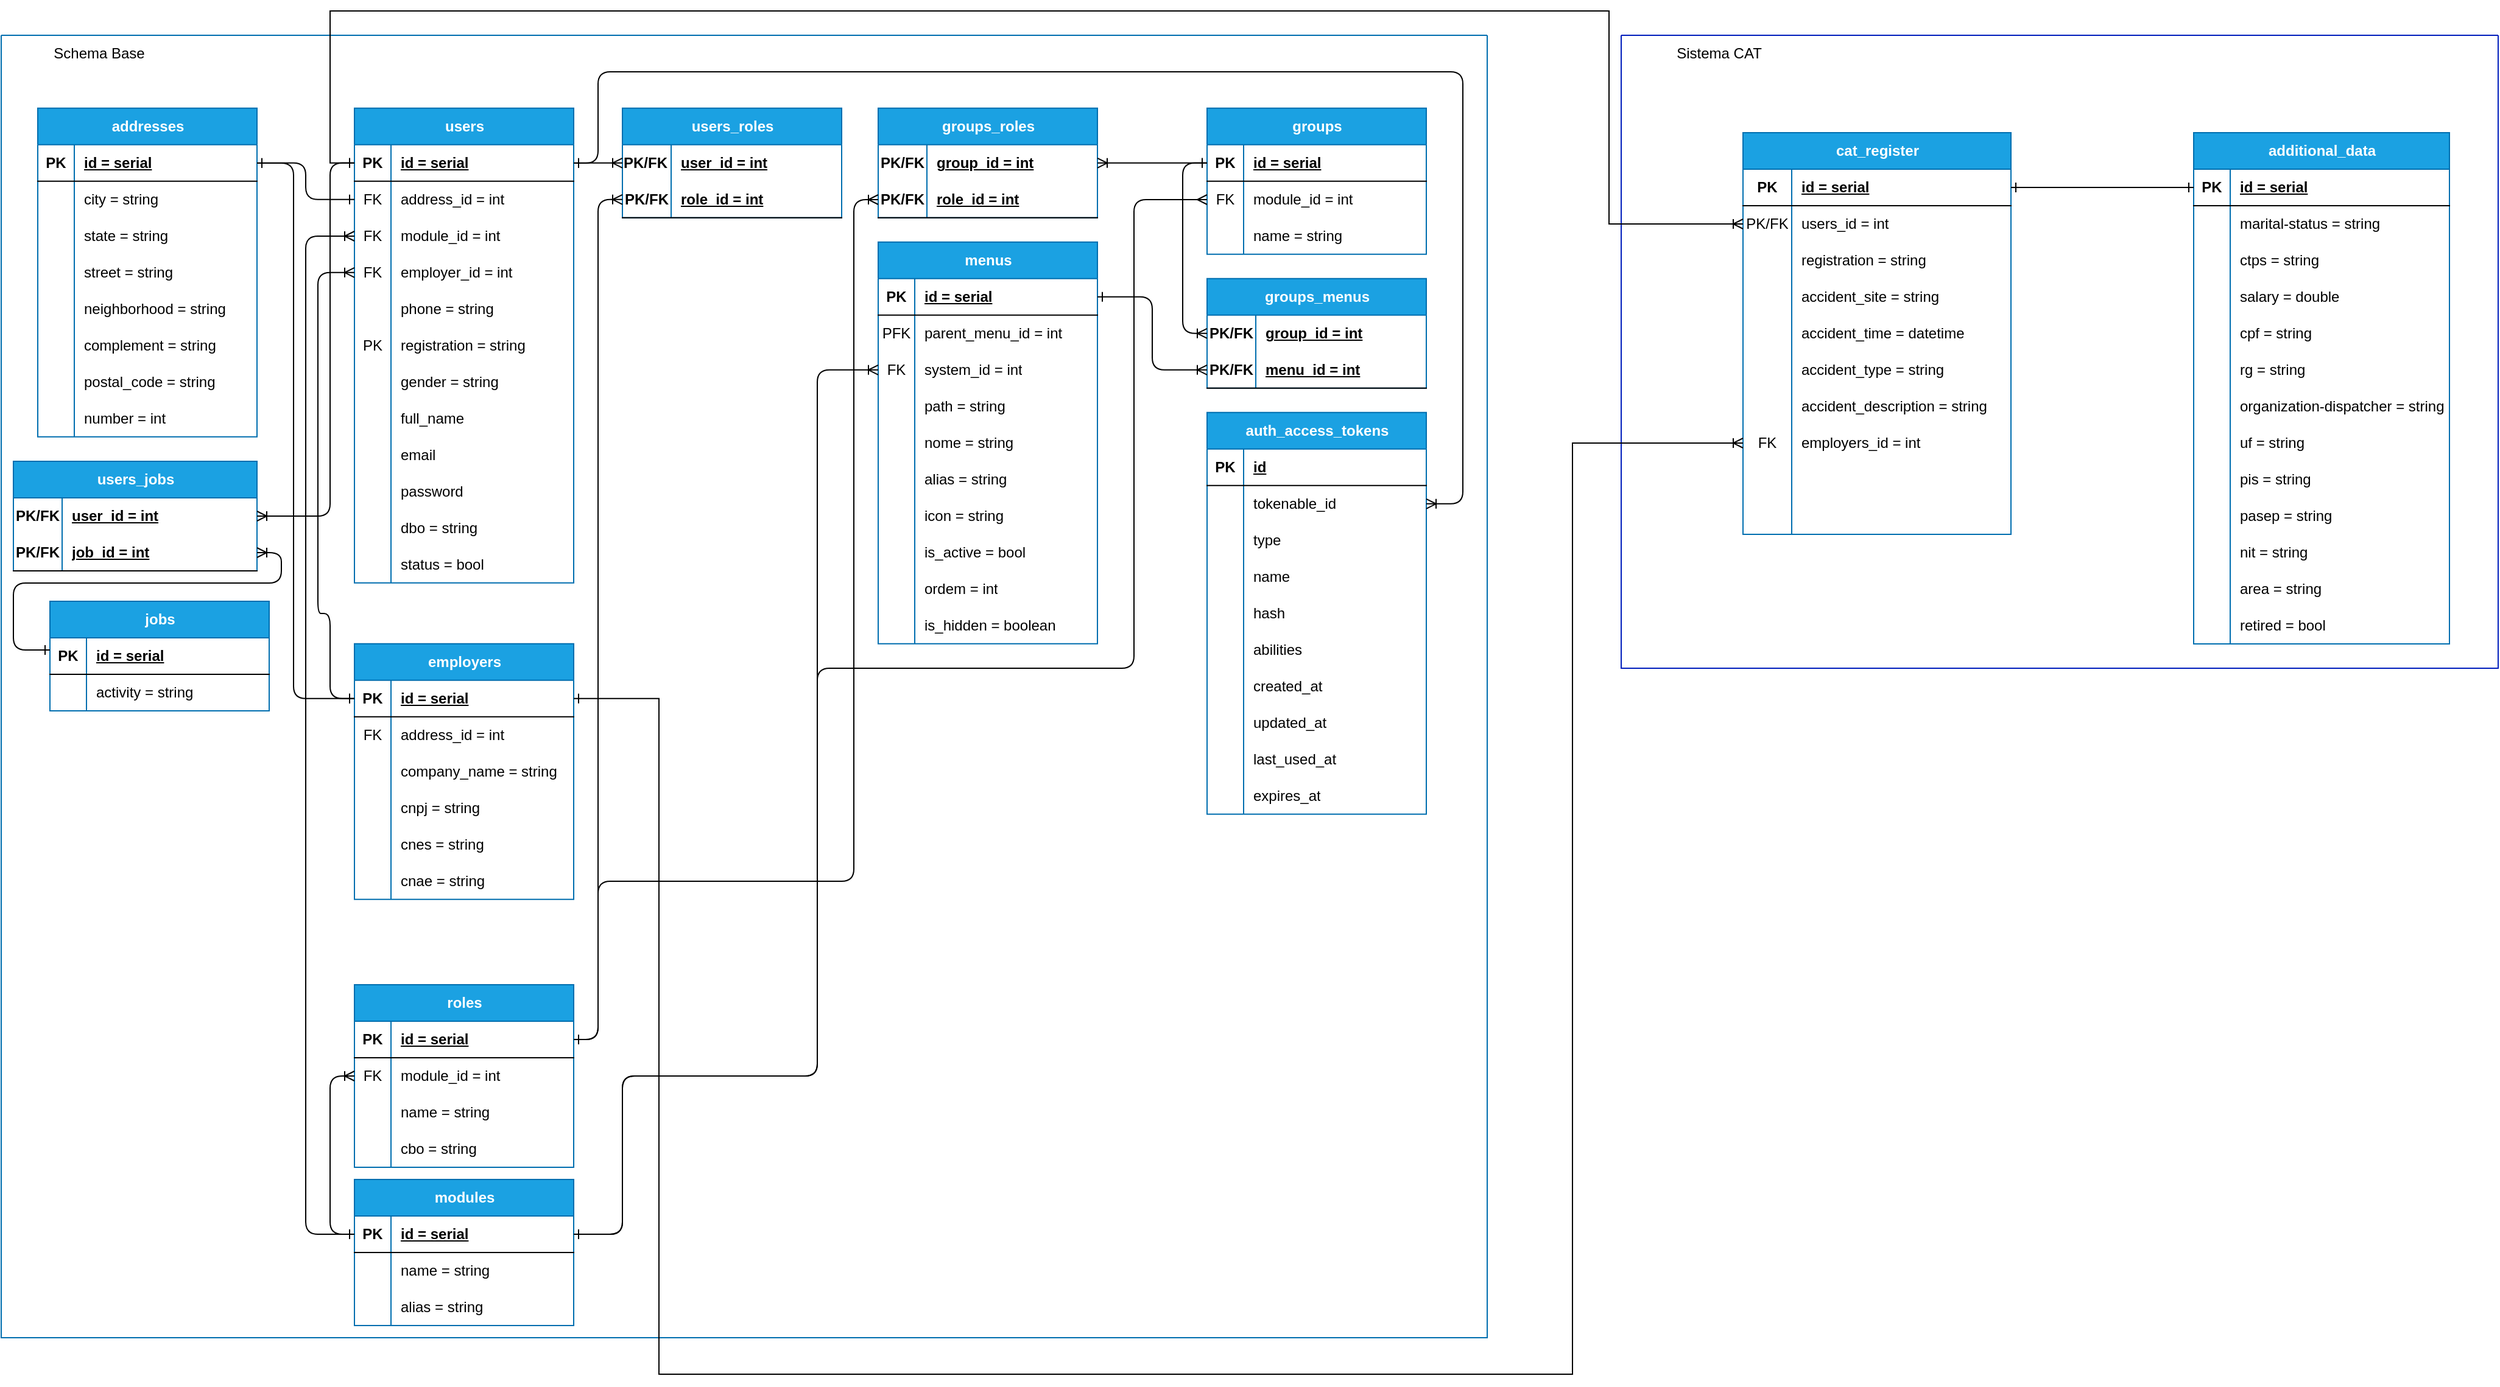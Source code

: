 <mxfile version="26.2.15">
  <diagram name="Página-1" id="g3SXBF_Jta-KBE-K6mM-">
    <mxGraphModel dx="3021" dy="1294" grid="1" gridSize="10" guides="1" tooltips="1" connect="1" arrows="1" fold="1" page="1" pageScale="1" pageWidth="827" pageHeight="1169" math="0" shadow="0">
      <root>
        <mxCell id="0" />
        <mxCell id="1" parent="0" />
        <mxCell id="drGhcojmzqpFLRimoLo1-53" value="" style="swimlane;startSize=0;fillColor=#0050ef;fontColor=#ffffff;strokeColor=#001DBC;" parent="1" vertex="1">
          <mxGeometry x="540" y="40" width="720" height="520" as="geometry" />
        </mxCell>
        <mxCell id="drGhcojmzqpFLRimoLo1-54" value="Sistema CAT" style="text;html=1;align=center;verticalAlign=middle;resizable=0;points=[];autosize=1;strokeColor=none;fillColor=none;" parent="drGhcojmzqpFLRimoLo1-53" vertex="1">
          <mxGeometry x="35" width="90" height="30" as="geometry" />
        </mxCell>
        <mxCell id="suTwMToHMSCNQj8h6FDB-59" style="edgeStyle=orthogonalEdgeStyle;rounded=1;orthogonalLoop=1;jettySize=auto;html=1;entryX=0;entryY=0.5;entryDx=0;entryDy=0;endArrow=ERoneToMany;endFill=0;startArrow=ERone;startFill=0;curved=0;" parent="drGhcojmzqpFLRimoLo1-53" source="suTwMToHMSCNQj8h6FDB-44" edge="1">
          <mxGeometry relative="1" as="geometry">
            <Array as="points">
              <mxPoint x="670" y="855" />
              <mxPoint x="670" y="275" />
            </Array>
            <mxPoint x="720" y="274.93" as="targetPoint" />
          </mxGeometry>
        </mxCell>
        <mxCell id="suTwMToHMSCNQj8h6FDB-103" style="edgeStyle=orthogonalEdgeStyle;rounded=1;orthogonalLoop=1;jettySize=auto;html=1;endArrow=ERoneToMany;endFill=0;startArrow=ERone;startFill=0;curved=0;" parent="drGhcojmzqpFLRimoLo1-53" source="suTwMToHMSCNQj8h6FDB-3" edge="1">
          <mxGeometry relative="1" as="geometry">
            <Array as="points">
              <mxPoint x="700" y="695" />
              <mxPoint x="700" y="135" />
            </Array>
            <mxPoint x="720" y="135" as="targetPoint" />
          </mxGeometry>
        </mxCell>
        <mxCell id="suTwMToHMSCNQj8h6FDB-104" style="edgeStyle=orthogonalEdgeStyle;rounded=1;orthogonalLoop=1;jettySize=auto;html=1;endArrow=ERoneToMany;endFill=0;startArrow=ERone;startFill=0;curved=0;" parent="drGhcojmzqpFLRimoLo1-53" source="suTwMToHMSCNQj8h6FDB-76" edge="1">
          <mxGeometry relative="1" as="geometry">
            <mxPoint x="900" y="104.93" as="targetPoint" />
          </mxGeometry>
        </mxCell>
        <mxCell id="suTwMToHMSCNQj8h6FDB-118" style="edgeStyle=orthogonalEdgeStyle;rounded=1;orthogonalLoop=1;jettySize=auto;html=1;startArrow=ERone;startFill=0;endArrow=ERoneToMany;endFill=0;curved=0;" parent="drGhcojmzqpFLRimoLo1-53" source="suTwMToHMSCNQj8h6FDB-3" edge="1">
          <mxGeometry relative="1" as="geometry">
            <mxPoint x="510" y="134.818" as="targetPoint" />
          </mxGeometry>
        </mxCell>
        <mxCell id="suTwMToHMSCNQj8h6FDB-119" style="edgeStyle=orthogonalEdgeStyle;rounded=1;orthogonalLoop=1;jettySize=auto;html=1;startArrow=ERone;startFill=0;endArrow=ERoneToMany;endFill=0;curved=0;" parent="drGhcojmzqpFLRimoLo1-53" target="suTwMToHMSCNQj8h6FDB-109" edge="1">
          <mxGeometry relative="1" as="geometry">
            <mxPoint x="470" y="104.93" as="sourcePoint" />
          </mxGeometry>
        </mxCell>
        <mxCell id="suTwMToHMSCNQj8h6FDB-122" style="edgeStyle=orthogonalEdgeStyle;rounded=1;orthogonalLoop=1;jettySize=auto;html=1;entryX=0;entryY=0.5;entryDx=0;entryDy=0;startArrow=ERone;startFill=0;endArrow=ERoneToMany;endFill=0;curved=0;" parent="drGhcojmzqpFLRimoLo1-53" target="suTwMToHMSCNQj8h6FDB-64" edge="1">
          <mxGeometry relative="1" as="geometry">
            <mxPoint x="990" y="104.818" as="sourcePoint" />
          </mxGeometry>
        </mxCell>
        <mxCell id="suTwMToHMSCNQj8h6FDB-124" style="edgeStyle=orthogonalEdgeStyle;rounded=1;orthogonalLoop=1;jettySize=auto;html=1;startArrow=ERone;startFill=0;endArrow=ERoneToMany;endFill=0;curved=0;" parent="drGhcojmzqpFLRimoLo1-53" source="suTwMToHMSCNQj8h6FDB-16" edge="1">
          <mxGeometry relative="1" as="geometry">
            <mxPoint x="990" y="274.818" as="targetPoint" />
          </mxGeometry>
        </mxCell>
        <mxCell id="suTwMToHMSCNQj8h6FDB-125" style="edgeStyle=orthogonalEdgeStyle;rounded=1;orthogonalLoop=1;jettySize=auto;html=1;startArrow=ERone;startFill=0;endArrow=ERmany;endFill=0;curved=0;" parent="drGhcojmzqpFLRimoLo1-53" source="suTwMToHMSCNQj8h6FDB-44" edge="1">
          <mxGeometry relative="1" as="geometry">
            <Array as="points">
              <mxPoint x="670" y="855" />
              <mxPoint x="670" y="520" />
              <mxPoint x="930" y="520" />
              <mxPoint x="930" y="135" />
            </Array>
            <mxPoint x="990" y="135" as="targetPoint" />
          </mxGeometry>
        </mxCell>
        <mxCell id="rECJfbjfWzi-frFhm0QN-72" style="edgeStyle=orthogonalEdgeStyle;rounded=1;orthogonalLoop=1;jettySize=auto;html=1;endArrow=ERone;endFill=0;startArrow=ERone;startFill=0;curved=0;" parent="drGhcojmzqpFLRimoLo1-53" target="rECJfbjfWzi-frFhm0QN-4" edge="1">
          <mxGeometry relative="1" as="geometry">
            <mxPoint x="210" y="104.818" as="sourcePoint" />
          </mxGeometry>
        </mxCell>
        <mxCell id="rECJfbjfWzi-frFhm0QN-85" style="edgeStyle=orthogonalEdgeStyle;rounded=1;orthogonalLoop=1;jettySize=auto;html=1;startArrow=ERone;startFill=0;endArrow=ERone;endFill=0;curved=0;" parent="drGhcojmzqpFLRimoLo1-53" source="rECJfbjfWzi-frFhm0QN-54" edge="1">
          <mxGeometry relative="1" as="geometry">
            <Array as="points">
              <mxPoint x="240" y="505" />
              <mxPoint x="240" y="105" />
            </Array>
            <mxPoint x="210" y="105" as="targetPoint" />
          </mxGeometry>
        </mxCell>
        <mxCell id="rECJfbjfWzi-frFhm0QN-106" style="edgeStyle=orthogonalEdgeStyle;rounded=1;orthogonalLoop=1;jettySize=auto;html=1;curved=0;endArrow=ERoneToMany;endFill=0;startArrow=ERone;startFill=0;" parent="drGhcojmzqpFLRimoLo1-53" source="suTwMToHMSCNQj8h6FDB-44" edge="1">
          <mxGeometry relative="1" as="geometry">
            <Array as="points">
              <mxPoint x="250" y="855" />
              <mxPoint x="250" y="165" />
            </Array>
            <mxPoint x="290" y="165" as="targetPoint" />
          </mxGeometry>
        </mxCell>
        <mxCell id="rECJfbjfWzi-frFhm0QN-110" style="edgeStyle=orthogonalEdgeStyle;rounded=1;orthogonalLoop=1;jettySize=auto;html=1;startArrow=ERoneToMany;startFill=0;endArrow=ERone;endFill=0;curved=0;" parent="drGhcojmzqpFLRimoLo1-53" source="drGhcojmzqpFLRimoLo1-26" edge="1">
          <mxGeometry relative="1" as="geometry">
            <Array as="points">
              <mxPoint x="1200" y="385" />
              <mxPoint x="1200" y="30" />
              <mxPoint x="490" y="30" />
              <mxPoint x="490" y="105" />
            </Array>
            <mxPoint x="470" y="105" as="targetPoint" />
          </mxGeometry>
        </mxCell>
        <mxCell id="EjH1ISlKLJw2JRlIfEqU-1" style="edgeStyle=orthogonalEdgeStyle;rounded=1;orthogonalLoop=1;jettySize=auto;html=1;entryX=0;entryY=0.5;entryDx=0;entryDy=0;startArrow=ERoneToMany;startFill=0;endArrow=ERone;endFill=0;curved=0;" parent="drGhcojmzqpFLRimoLo1-53" target="suTwMToHMSCNQj8h6FDB-44" edge="1">
          <mxGeometry relative="1" as="geometry">
            <mxPoint x="290" y="725" as="sourcePoint" />
          </mxGeometry>
        </mxCell>
        <mxCell id="FvWcvkl7Kvwv1HuIIg_3-4" style="edgeStyle=orthogonalEdgeStyle;rounded=1;orthogonalLoop=1;jettySize=auto;html=1;entryX=0;entryY=0.5;entryDx=0;entryDy=0;curved=0;endArrow=ERoneToMany;endFill=0;startArrow=ERone;startFill=0;" parent="drGhcojmzqpFLRimoLo1-53" source="rECJfbjfWzi-frFhm0QN-51" edge="1">
          <mxGeometry relative="1" as="geometry">
            <Array as="points">
              <mxPoint x="260" y="475" />
              <mxPoint x="260" y="195" />
            </Array>
            <mxPoint x="290" y="194.93" as="targetPoint" />
          </mxGeometry>
        </mxCell>
        <mxCell id="FvWcvkl7Kvwv1HuIIg_3-47" style="edgeStyle=orthogonalEdgeStyle;rounded=1;orthogonalLoop=1;jettySize=auto;html=1;startArrow=ERone;startFill=0;endArrow=ERoneToMany;endFill=0;curved=0;" parent="drGhcojmzqpFLRimoLo1-53" source="FvWcvkl7Kvwv1HuIIg_3-19" edge="1">
          <mxGeometry relative="1" as="geometry">
            <Array as="points">
              <mxPoint x="10" y="505" />
              <mxPoint x="10" y="450" />
              <mxPoint x="230" y="450" />
              <mxPoint x="230" y="425" />
            </Array>
            <mxPoint x="210" y="425" as="targetPoint" />
          </mxGeometry>
        </mxCell>
        <mxCell id="FvWcvkl7Kvwv1HuIIg_3-48" style="edgeStyle=orthogonalEdgeStyle;rounded=1;orthogonalLoop=1;jettySize=auto;html=1;curved=0;endArrow=ERoneToMany;endFill=0;startArrow=ERone;startFill=0;" parent="drGhcojmzqpFLRimoLo1-53" target="FvWcvkl7Kvwv1HuIIg_3-35" edge="1">
          <mxGeometry relative="1" as="geometry">
            <Array as="points">
              <mxPoint x="270" y="105" />
              <mxPoint x="270" y="395" />
            </Array>
            <mxPoint x="290" y="104.818" as="sourcePoint" />
          </mxGeometry>
        </mxCell>
        <mxCell id="3aqF8ViNVVqzP6b81tIT-240" value="cat_register" style="shape=table;startSize=30;container=1;collapsible=1;childLayout=tableLayout;fixedRows=1;rowLines=0;fontStyle=1;align=center;resizeLast=1;html=1;fillColor=#1ba1e2;fontColor=#ffffff;strokeColor=#006EAF;" vertex="1" parent="drGhcojmzqpFLRimoLo1-53">
          <mxGeometry x="100" y="80" width="220" height="330" as="geometry" />
        </mxCell>
        <mxCell id="3aqF8ViNVVqzP6b81tIT-241" value="" style="shape=tableRow;horizontal=0;startSize=0;swimlaneHead=0;swimlaneBody=0;fillColor=none;collapsible=0;dropTarget=0;points=[[0,0.5],[1,0.5]];portConstraint=eastwest;top=0;left=0;right=0;bottom=1;" vertex="1" parent="3aqF8ViNVVqzP6b81tIT-240">
          <mxGeometry y="30" width="220" height="30" as="geometry" />
        </mxCell>
        <mxCell id="3aqF8ViNVVqzP6b81tIT-242" value="PK" style="shape=partialRectangle;connectable=0;fillColor=none;top=0;left=0;bottom=0;right=0;fontStyle=1;overflow=hidden;whiteSpace=wrap;html=1;" vertex="1" parent="3aqF8ViNVVqzP6b81tIT-241">
          <mxGeometry width="40" height="30" as="geometry">
            <mxRectangle width="40" height="30" as="alternateBounds" />
          </mxGeometry>
        </mxCell>
        <mxCell id="3aqF8ViNVVqzP6b81tIT-243" value="id = serial" style="shape=partialRectangle;connectable=0;fillColor=none;top=0;left=0;bottom=0;right=0;align=left;spacingLeft=6;fontStyle=5;overflow=hidden;whiteSpace=wrap;html=1;" vertex="1" parent="3aqF8ViNVVqzP6b81tIT-241">
          <mxGeometry x="40" width="180" height="30" as="geometry">
            <mxRectangle width="180" height="30" as="alternateBounds" />
          </mxGeometry>
        </mxCell>
        <mxCell id="3aqF8ViNVVqzP6b81tIT-244" value="" style="shape=tableRow;horizontal=0;startSize=0;swimlaneHead=0;swimlaneBody=0;fillColor=none;collapsible=0;dropTarget=0;points=[[0,0.5],[1,0.5]];portConstraint=eastwest;top=0;left=0;right=0;bottom=0;" vertex="1" parent="3aqF8ViNVVqzP6b81tIT-240">
          <mxGeometry y="60" width="220" height="30" as="geometry" />
        </mxCell>
        <mxCell id="3aqF8ViNVVqzP6b81tIT-245" value="PK/FK" style="shape=partialRectangle;connectable=0;fillColor=none;top=0;left=0;bottom=0;right=0;editable=1;overflow=hidden;whiteSpace=wrap;html=1;" vertex="1" parent="3aqF8ViNVVqzP6b81tIT-244">
          <mxGeometry width="40" height="30" as="geometry">
            <mxRectangle width="40" height="30" as="alternateBounds" />
          </mxGeometry>
        </mxCell>
        <mxCell id="3aqF8ViNVVqzP6b81tIT-246" value="users_id = int" style="shape=partialRectangle;connectable=0;fillColor=none;top=0;left=0;bottom=0;right=0;align=left;spacingLeft=6;overflow=hidden;whiteSpace=wrap;html=1;" vertex="1" parent="3aqF8ViNVVqzP6b81tIT-244">
          <mxGeometry x="40" width="180" height="30" as="geometry">
            <mxRectangle width="180" height="30" as="alternateBounds" />
          </mxGeometry>
        </mxCell>
        <mxCell id="3aqF8ViNVVqzP6b81tIT-247" value="" style="shape=tableRow;horizontal=0;startSize=0;swimlaneHead=0;swimlaneBody=0;fillColor=none;collapsible=0;dropTarget=0;points=[[0,0.5],[1,0.5]];portConstraint=eastwest;top=0;left=0;right=0;bottom=0;" vertex="1" parent="3aqF8ViNVVqzP6b81tIT-240">
          <mxGeometry y="90" width="220" height="30" as="geometry" />
        </mxCell>
        <mxCell id="3aqF8ViNVVqzP6b81tIT-248" value="" style="shape=partialRectangle;connectable=0;fillColor=none;top=0;left=0;bottom=0;right=0;editable=1;overflow=hidden;whiteSpace=wrap;html=1;" vertex="1" parent="3aqF8ViNVVqzP6b81tIT-247">
          <mxGeometry width="40" height="30" as="geometry">
            <mxRectangle width="40" height="30" as="alternateBounds" />
          </mxGeometry>
        </mxCell>
        <mxCell id="3aqF8ViNVVqzP6b81tIT-249" value="registration = string" style="shape=partialRectangle;connectable=0;fillColor=none;top=0;left=0;bottom=0;right=0;align=left;spacingLeft=6;overflow=hidden;whiteSpace=wrap;html=1;" vertex="1" parent="3aqF8ViNVVqzP6b81tIT-247">
          <mxGeometry x="40" width="180" height="30" as="geometry">
            <mxRectangle width="180" height="30" as="alternateBounds" />
          </mxGeometry>
        </mxCell>
        <mxCell id="3aqF8ViNVVqzP6b81tIT-250" value="" style="shape=tableRow;horizontal=0;startSize=0;swimlaneHead=0;swimlaneBody=0;fillColor=none;collapsible=0;dropTarget=0;points=[[0,0.5],[1,0.5]];portConstraint=eastwest;top=0;left=0;right=0;bottom=0;" vertex="1" parent="3aqF8ViNVVqzP6b81tIT-240">
          <mxGeometry y="120" width="220" height="30" as="geometry" />
        </mxCell>
        <mxCell id="3aqF8ViNVVqzP6b81tIT-251" value="" style="shape=partialRectangle;connectable=0;fillColor=none;top=0;left=0;bottom=0;right=0;editable=1;overflow=hidden;whiteSpace=wrap;html=1;" vertex="1" parent="3aqF8ViNVVqzP6b81tIT-250">
          <mxGeometry width="40" height="30" as="geometry">
            <mxRectangle width="40" height="30" as="alternateBounds" />
          </mxGeometry>
        </mxCell>
        <mxCell id="3aqF8ViNVVqzP6b81tIT-252" value="accident_site = string" style="shape=partialRectangle;connectable=0;fillColor=none;top=0;left=0;bottom=0;right=0;align=left;spacingLeft=6;overflow=hidden;whiteSpace=wrap;html=1;" vertex="1" parent="3aqF8ViNVVqzP6b81tIT-250">
          <mxGeometry x="40" width="180" height="30" as="geometry">
            <mxRectangle width="180" height="30" as="alternateBounds" />
          </mxGeometry>
        </mxCell>
        <mxCell id="3aqF8ViNVVqzP6b81tIT-254" style="shape=tableRow;horizontal=0;startSize=0;swimlaneHead=0;swimlaneBody=0;fillColor=none;collapsible=0;dropTarget=0;points=[[0,0.5],[1,0.5]];portConstraint=eastwest;top=0;left=0;right=0;bottom=0;" vertex="1" parent="3aqF8ViNVVqzP6b81tIT-240">
          <mxGeometry y="150" width="220" height="30" as="geometry" />
        </mxCell>
        <mxCell id="3aqF8ViNVVqzP6b81tIT-255" style="shape=partialRectangle;connectable=0;fillColor=none;top=0;left=0;bottom=0;right=0;editable=1;overflow=hidden;whiteSpace=wrap;html=1;" vertex="1" parent="3aqF8ViNVVqzP6b81tIT-254">
          <mxGeometry width="40" height="30" as="geometry">
            <mxRectangle width="40" height="30" as="alternateBounds" />
          </mxGeometry>
        </mxCell>
        <mxCell id="3aqF8ViNVVqzP6b81tIT-256" value="accident_time = datetime" style="shape=partialRectangle;connectable=0;fillColor=none;top=0;left=0;bottom=0;right=0;align=left;spacingLeft=6;overflow=hidden;whiteSpace=wrap;html=1;" vertex="1" parent="3aqF8ViNVVqzP6b81tIT-254">
          <mxGeometry x="40" width="180" height="30" as="geometry">
            <mxRectangle width="180" height="30" as="alternateBounds" />
          </mxGeometry>
        </mxCell>
        <mxCell id="3aqF8ViNVVqzP6b81tIT-287" style="shape=tableRow;horizontal=0;startSize=0;swimlaneHead=0;swimlaneBody=0;fillColor=none;collapsible=0;dropTarget=0;points=[[0,0.5],[1,0.5]];portConstraint=eastwest;top=0;left=0;right=0;bottom=0;" vertex="1" parent="3aqF8ViNVVqzP6b81tIT-240">
          <mxGeometry y="180" width="220" height="30" as="geometry" />
        </mxCell>
        <mxCell id="3aqF8ViNVVqzP6b81tIT-288" style="shape=partialRectangle;connectable=0;fillColor=none;top=0;left=0;bottom=0;right=0;editable=1;overflow=hidden;whiteSpace=wrap;html=1;" vertex="1" parent="3aqF8ViNVVqzP6b81tIT-287">
          <mxGeometry width="40" height="30" as="geometry">
            <mxRectangle width="40" height="30" as="alternateBounds" />
          </mxGeometry>
        </mxCell>
        <mxCell id="3aqF8ViNVVqzP6b81tIT-289" value="accident_type = string" style="shape=partialRectangle;connectable=0;fillColor=none;top=0;left=0;bottom=0;right=0;align=left;spacingLeft=6;overflow=hidden;whiteSpace=wrap;html=1;" vertex="1" parent="3aqF8ViNVVqzP6b81tIT-287">
          <mxGeometry x="40" width="180" height="30" as="geometry">
            <mxRectangle width="180" height="30" as="alternateBounds" />
          </mxGeometry>
        </mxCell>
        <mxCell id="3aqF8ViNVVqzP6b81tIT-257" style="shape=tableRow;horizontal=0;startSize=0;swimlaneHead=0;swimlaneBody=0;fillColor=none;collapsible=0;dropTarget=0;points=[[0,0.5],[1,0.5]];portConstraint=eastwest;top=0;left=0;right=0;bottom=0;" vertex="1" parent="3aqF8ViNVVqzP6b81tIT-240">
          <mxGeometry y="210" width="220" height="30" as="geometry" />
        </mxCell>
        <mxCell id="3aqF8ViNVVqzP6b81tIT-258" style="shape=partialRectangle;connectable=0;fillColor=none;top=0;left=0;bottom=0;right=0;editable=1;overflow=hidden;whiteSpace=wrap;html=1;" vertex="1" parent="3aqF8ViNVVqzP6b81tIT-257">
          <mxGeometry width="40" height="30" as="geometry">
            <mxRectangle width="40" height="30" as="alternateBounds" />
          </mxGeometry>
        </mxCell>
        <mxCell id="3aqF8ViNVVqzP6b81tIT-259" value="accident_description = string" style="shape=partialRectangle;connectable=0;fillColor=none;top=0;left=0;bottom=0;right=0;align=left;spacingLeft=6;overflow=hidden;whiteSpace=wrap;html=1;" vertex="1" parent="3aqF8ViNVVqzP6b81tIT-257">
          <mxGeometry x="40" width="180" height="30" as="geometry">
            <mxRectangle width="180" height="30" as="alternateBounds" />
          </mxGeometry>
        </mxCell>
        <mxCell id="3aqF8ViNVVqzP6b81tIT-260" style="shape=tableRow;horizontal=0;startSize=0;swimlaneHead=0;swimlaneBody=0;fillColor=none;collapsible=0;dropTarget=0;points=[[0,0.5],[1,0.5]];portConstraint=eastwest;top=0;left=0;right=0;bottom=0;" vertex="1" parent="3aqF8ViNVVqzP6b81tIT-240">
          <mxGeometry y="240" width="220" height="30" as="geometry" />
        </mxCell>
        <mxCell id="3aqF8ViNVVqzP6b81tIT-261" value="FK" style="shape=partialRectangle;connectable=0;fillColor=none;top=0;left=0;bottom=0;right=0;editable=1;overflow=hidden;whiteSpace=wrap;html=1;" vertex="1" parent="3aqF8ViNVVqzP6b81tIT-260">
          <mxGeometry width="40" height="30" as="geometry">
            <mxRectangle width="40" height="30" as="alternateBounds" />
          </mxGeometry>
        </mxCell>
        <mxCell id="3aqF8ViNVVqzP6b81tIT-262" value="employers_id = int" style="shape=partialRectangle;connectable=0;fillColor=none;top=0;left=0;bottom=0;right=0;align=left;spacingLeft=6;overflow=hidden;whiteSpace=wrap;html=1;" vertex="1" parent="3aqF8ViNVVqzP6b81tIT-260">
          <mxGeometry x="40" width="180" height="30" as="geometry">
            <mxRectangle width="180" height="30" as="alternateBounds" />
          </mxGeometry>
        </mxCell>
        <mxCell id="3aqF8ViNVVqzP6b81tIT-263" style="shape=tableRow;horizontal=0;startSize=0;swimlaneHead=0;swimlaneBody=0;fillColor=none;collapsible=0;dropTarget=0;points=[[0,0.5],[1,0.5]];portConstraint=eastwest;top=0;left=0;right=0;bottom=0;" vertex="1" parent="3aqF8ViNVVqzP6b81tIT-240">
          <mxGeometry y="270" width="220" height="30" as="geometry" />
        </mxCell>
        <mxCell id="3aqF8ViNVVqzP6b81tIT-264" style="shape=partialRectangle;connectable=0;fillColor=none;top=0;left=0;bottom=0;right=0;editable=1;overflow=hidden;whiteSpace=wrap;html=1;" vertex="1" parent="3aqF8ViNVVqzP6b81tIT-263">
          <mxGeometry width="40" height="30" as="geometry">
            <mxRectangle width="40" height="30" as="alternateBounds" />
          </mxGeometry>
        </mxCell>
        <mxCell id="3aqF8ViNVVqzP6b81tIT-265" style="shape=partialRectangle;connectable=0;fillColor=none;top=0;left=0;bottom=0;right=0;align=left;spacingLeft=6;overflow=hidden;whiteSpace=wrap;html=1;" vertex="1" parent="3aqF8ViNVVqzP6b81tIT-263">
          <mxGeometry x="40" width="180" height="30" as="geometry">
            <mxRectangle width="180" height="30" as="alternateBounds" />
          </mxGeometry>
        </mxCell>
        <mxCell id="3aqF8ViNVVqzP6b81tIT-270" style="shape=tableRow;horizontal=0;startSize=0;swimlaneHead=0;swimlaneBody=0;fillColor=none;collapsible=0;dropTarget=0;points=[[0,0.5],[1,0.5]];portConstraint=eastwest;top=0;left=0;right=0;bottom=0;" vertex="1" parent="3aqF8ViNVVqzP6b81tIT-240">
          <mxGeometry y="300" width="220" height="30" as="geometry" />
        </mxCell>
        <mxCell id="3aqF8ViNVVqzP6b81tIT-271" style="shape=partialRectangle;connectable=0;fillColor=none;top=0;left=0;bottom=0;right=0;editable=1;overflow=hidden;whiteSpace=wrap;html=1;" vertex="1" parent="3aqF8ViNVVqzP6b81tIT-270">
          <mxGeometry width="40" height="30" as="geometry">
            <mxRectangle width="40" height="30" as="alternateBounds" />
          </mxGeometry>
        </mxCell>
        <mxCell id="3aqF8ViNVVqzP6b81tIT-272" style="shape=partialRectangle;connectable=0;fillColor=none;top=0;left=0;bottom=0;right=0;align=left;spacingLeft=6;overflow=hidden;whiteSpace=wrap;html=1;" vertex="1" parent="3aqF8ViNVVqzP6b81tIT-270">
          <mxGeometry x="40" width="180" height="30" as="geometry">
            <mxRectangle width="180" height="30" as="alternateBounds" />
          </mxGeometry>
        </mxCell>
        <mxCell id="3aqF8ViNVVqzP6b81tIT-309" value="additional_data" style="shape=table;startSize=30;container=1;collapsible=1;childLayout=tableLayout;fixedRows=1;rowLines=0;fontStyle=1;align=center;resizeLast=1;html=1;fillColor=#1ba1e2;fontColor=#ffffff;strokeColor=#006EAF;" vertex="1" parent="drGhcojmzqpFLRimoLo1-53">
          <mxGeometry x="470" y="80" width="210" height="420" as="geometry" />
        </mxCell>
        <mxCell id="3aqF8ViNVVqzP6b81tIT-310" value="" style="shape=tableRow;horizontal=0;startSize=0;swimlaneHead=0;swimlaneBody=0;fillColor=none;collapsible=0;dropTarget=0;points=[[0,0.5],[1,0.5]];portConstraint=eastwest;top=0;left=0;right=0;bottom=1;" vertex="1" parent="3aqF8ViNVVqzP6b81tIT-309">
          <mxGeometry y="30" width="210" height="30" as="geometry" />
        </mxCell>
        <mxCell id="3aqF8ViNVVqzP6b81tIT-311" value="PK" style="shape=partialRectangle;connectable=0;fillColor=none;top=0;left=0;bottom=0;right=0;fontStyle=1;overflow=hidden;whiteSpace=wrap;html=1;" vertex="1" parent="3aqF8ViNVVqzP6b81tIT-310">
          <mxGeometry width="30" height="30" as="geometry">
            <mxRectangle width="30" height="30" as="alternateBounds" />
          </mxGeometry>
        </mxCell>
        <mxCell id="3aqF8ViNVVqzP6b81tIT-312" value="id = serial" style="shape=partialRectangle;connectable=0;fillColor=none;top=0;left=0;bottom=0;right=0;align=left;spacingLeft=6;fontStyle=5;overflow=hidden;whiteSpace=wrap;html=1;" vertex="1" parent="3aqF8ViNVVqzP6b81tIT-310">
          <mxGeometry x="30" width="180" height="30" as="geometry">
            <mxRectangle width="180" height="30" as="alternateBounds" />
          </mxGeometry>
        </mxCell>
        <mxCell id="3aqF8ViNVVqzP6b81tIT-313" value="" style="shape=tableRow;horizontal=0;startSize=0;swimlaneHead=0;swimlaneBody=0;fillColor=none;collapsible=0;dropTarget=0;points=[[0,0.5],[1,0.5]];portConstraint=eastwest;top=0;left=0;right=0;bottom=0;" vertex="1" parent="3aqF8ViNVVqzP6b81tIT-309">
          <mxGeometry y="60" width="210" height="30" as="geometry" />
        </mxCell>
        <mxCell id="3aqF8ViNVVqzP6b81tIT-314" value="" style="shape=partialRectangle;connectable=0;fillColor=none;top=0;left=0;bottom=0;right=0;editable=1;overflow=hidden;whiteSpace=wrap;html=1;" vertex="1" parent="3aqF8ViNVVqzP6b81tIT-313">
          <mxGeometry width="30" height="30" as="geometry">
            <mxRectangle width="30" height="30" as="alternateBounds" />
          </mxGeometry>
        </mxCell>
        <mxCell id="3aqF8ViNVVqzP6b81tIT-315" value="marital-status = string" style="shape=partialRectangle;connectable=0;fillColor=none;top=0;left=0;bottom=0;right=0;align=left;spacingLeft=6;overflow=hidden;whiteSpace=wrap;html=1;" vertex="1" parent="3aqF8ViNVVqzP6b81tIT-313">
          <mxGeometry x="30" width="180" height="30" as="geometry">
            <mxRectangle width="180" height="30" as="alternateBounds" />
          </mxGeometry>
        </mxCell>
        <mxCell id="3aqF8ViNVVqzP6b81tIT-316" value="" style="shape=tableRow;horizontal=0;startSize=0;swimlaneHead=0;swimlaneBody=0;fillColor=none;collapsible=0;dropTarget=0;points=[[0,0.5],[1,0.5]];portConstraint=eastwest;top=0;left=0;right=0;bottom=0;" vertex="1" parent="3aqF8ViNVVqzP6b81tIT-309">
          <mxGeometry y="90" width="210" height="30" as="geometry" />
        </mxCell>
        <mxCell id="3aqF8ViNVVqzP6b81tIT-317" value="" style="shape=partialRectangle;connectable=0;fillColor=none;top=0;left=0;bottom=0;right=0;editable=1;overflow=hidden;whiteSpace=wrap;html=1;" vertex="1" parent="3aqF8ViNVVqzP6b81tIT-316">
          <mxGeometry width="30" height="30" as="geometry">
            <mxRectangle width="30" height="30" as="alternateBounds" />
          </mxGeometry>
        </mxCell>
        <mxCell id="3aqF8ViNVVqzP6b81tIT-318" value="ctps = string" style="shape=partialRectangle;connectable=0;fillColor=none;top=0;left=0;bottom=0;right=0;align=left;spacingLeft=6;overflow=hidden;whiteSpace=wrap;html=1;" vertex="1" parent="3aqF8ViNVVqzP6b81tIT-316">
          <mxGeometry x="30" width="180" height="30" as="geometry">
            <mxRectangle width="180" height="30" as="alternateBounds" />
          </mxGeometry>
        </mxCell>
        <mxCell id="3aqF8ViNVVqzP6b81tIT-319" value="" style="shape=tableRow;horizontal=0;startSize=0;swimlaneHead=0;swimlaneBody=0;fillColor=none;collapsible=0;dropTarget=0;points=[[0,0.5],[1,0.5]];portConstraint=eastwest;top=0;left=0;right=0;bottom=0;" vertex="1" parent="3aqF8ViNVVqzP6b81tIT-309">
          <mxGeometry y="120" width="210" height="30" as="geometry" />
        </mxCell>
        <mxCell id="3aqF8ViNVVqzP6b81tIT-320" value="" style="shape=partialRectangle;connectable=0;fillColor=none;top=0;left=0;bottom=0;right=0;editable=1;overflow=hidden;whiteSpace=wrap;html=1;" vertex="1" parent="3aqF8ViNVVqzP6b81tIT-319">
          <mxGeometry width="30" height="30" as="geometry">
            <mxRectangle width="30" height="30" as="alternateBounds" />
          </mxGeometry>
        </mxCell>
        <mxCell id="3aqF8ViNVVqzP6b81tIT-321" value="salary = double" style="shape=partialRectangle;connectable=0;fillColor=none;top=0;left=0;bottom=0;right=0;align=left;spacingLeft=6;overflow=hidden;whiteSpace=wrap;html=1;" vertex="1" parent="3aqF8ViNVVqzP6b81tIT-319">
          <mxGeometry x="30" width="180" height="30" as="geometry">
            <mxRectangle width="180" height="30" as="alternateBounds" />
          </mxGeometry>
        </mxCell>
        <mxCell id="3aqF8ViNVVqzP6b81tIT-322" style="shape=tableRow;horizontal=0;startSize=0;swimlaneHead=0;swimlaneBody=0;fillColor=none;collapsible=0;dropTarget=0;points=[[0,0.5],[1,0.5]];portConstraint=eastwest;top=0;left=0;right=0;bottom=0;" vertex="1" parent="3aqF8ViNVVqzP6b81tIT-309">
          <mxGeometry y="150" width="210" height="30" as="geometry" />
        </mxCell>
        <mxCell id="3aqF8ViNVVqzP6b81tIT-323" style="shape=partialRectangle;connectable=0;fillColor=none;top=0;left=0;bottom=0;right=0;editable=1;overflow=hidden;whiteSpace=wrap;html=1;" vertex="1" parent="3aqF8ViNVVqzP6b81tIT-322">
          <mxGeometry width="30" height="30" as="geometry">
            <mxRectangle width="30" height="30" as="alternateBounds" />
          </mxGeometry>
        </mxCell>
        <mxCell id="3aqF8ViNVVqzP6b81tIT-324" value="cpf = string" style="shape=partialRectangle;connectable=0;fillColor=none;top=0;left=0;bottom=0;right=0;align=left;spacingLeft=6;overflow=hidden;whiteSpace=wrap;html=1;" vertex="1" parent="3aqF8ViNVVqzP6b81tIT-322">
          <mxGeometry x="30" width="180" height="30" as="geometry">
            <mxRectangle width="180" height="30" as="alternateBounds" />
          </mxGeometry>
        </mxCell>
        <mxCell id="3aqF8ViNVVqzP6b81tIT-325" style="shape=tableRow;horizontal=0;startSize=0;swimlaneHead=0;swimlaneBody=0;fillColor=none;collapsible=0;dropTarget=0;points=[[0,0.5],[1,0.5]];portConstraint=eastwest;top=0;left=0;right=0;bottom=0;" vertex="1" parent="3aqF8ViNVVqzP6b81tIT-309">
          <mxGeometry y="180" width="210" height="30" as="geometry" />
        </mxCell>
        <mxCell id="3aqF8ViNVVqzP6b81tIT-326" style="shape=partialRectangle;connectable=0;fillColor=none;top=0;left=0;bottom=0;right=0;editable=1;overflow=hidden;whiteSpace=wrap;html=1;" vertex="1" parent="3aqF8ViNVVqzP6b81tIT-325">
          <mxGeometry width="30" height="30" as="geometry">
            <mxRectangle width="30" height="30" as="alternateBounds" />
          </mxGeometry>
        </mxCell>
        <mxCell id="3aqF8ViNVVqzP6b81tIT-327" value="rg = string" style="shape=partialRectangle;connectable=0;fillColor=none;top=0;left=0;bottom=0;right=0;align=left;spacingLeft=6;overflow=hidden;whiteSpace=wrap;html=1;" vertex="1" parent="3aqF8ViNVVqzP6b81tIT-325">
          <mxGeometry x="30" width="180" height="30" as="geometry">
            <mxRectangle width="180" height="30" as="alternateBounds" />
          </mxGeometry>
        </mxCell>
        <mxCell id="3aqF8ViNVVqzP6b81tIT-328" style="shape=tableRow;horizontal=0;startSize=0;swimlaneHead=0;swimlaneBody=0;fillColor=none;collapsible=0;dropTarget=0;points=[[0,0.5],[1,0.5]];portConstraint=eastwest;top=0;left=0;right=0;bottom=0;" vertex="1" parent="3aqF8ViNVVqzP6b81tIT-309">
          <mxGeometry y="210" width="210" height="30" as="geometry" />
        </mxCell>
        <mxCell id="3aqF8ViNVVqzP6b81tIT-329" style="shape=partialRectangle;connectable=0;fillColor=none;top=0;left=0;bottom=0;right=0;editable=1;overflow=hidden;whiteSpace=wrap;html=1;" vertex="1" parent="3aqF8ViNVVqzP6b81tIT-328">
          <mxGeometry width="30" height="30" as="geometry">
            <mxRectangle width="30" height="30" as="alternateBounds" />
          </mxGeometry>
        </mxCell>
        <mxCell id="3aqF8ViNVVqzP6b81tIT-330" value="organization-dispatcher = string" style="shape=partialRectangle;connectable=0;fillColor=none;top=0;left=0;bottom=0;right=0;align=left;spacingLeft=6;overflow=hidden;whiteSpace=wrap;html=1;" vertex="1" parent="3aqF8ViNVVqzP6b81tIT-328">
          <mxGeometry x="30" width="180" height="30" as="geometry">
            <mxRectangle width="180" height="30" as="alternateBounds" />
          </mxGeometry>
        </mxCell>
        <mxCell id="3aqF8ViNVVqzP6b81tIT-331" style="shape=tableRow;horizontal=0;startSize=0;swimlaneHead=0;swimlaneBody=0;fillColor=none;collapsible=0;dropTarget=0;points=[[0,0.5],[1,0.5]];portConstraint=eastwest;top=0;left=0;right=0;bottom=0;" vertex="1" parent="3aqF8ViNVVqzP6b81tIT-309">
          <mxGeometry y="240" width="210" height="30" as="geometry" />
        </mxCell>
        <mxCell id="3aqF8ViNVVqzP6b81tIT-332" style="shape=partialRectangle;connectable=0;fillColor=none;top=0;left=0;bottom=0;right=0;editable=1;overflow=hidden;whiteSpace=wrap;html=1;" vertex="1" parent="3aqF8ViNVVqzP6b81tIT-331">
          <mxGeometry width="30" height="30" as="geometry">
            <mxRectangle width="30" height="30" as="alternateBounds" />
          </mxGeometry>
        </mxCell>
        <mxCell id="3aqF8ViNVVqzP6b81tIT-333" value="uf = string" style="shape=partialRectangle;connectable=0;fillColor=none;top=0;left=0;bottom=0;right=0;align=left;spacingLeft=6;overflow=hidden;whiteSpace=wrap;html=1;" vertex="1" parent="3aqF8ViNVVqzP6b81tIT-331">
          <mxGeometry x="30" width="180" height="30" as="geometry">
            <mxRectangle width="180" height="30" as="alternateBounds" />
          </mxGeometry>
        </mxCell>
        <mxCell id="3aqF8ViNVVqzP6b81tIT-334" style="shape=tableRow;horizontal=0;startSize=0;swimlaneHead=0;swimlaneBody=0;fillColor=none;collapsible=0;dropTarget=0;points=[[0,0.5],[1,0.5]];portConstraint=eastwest;top=0;left=0;right=0;bottom=0;" vertex="1" parent="3aqF8ViNVVqzP6b81tIT-309">
          <mxGeometry y="270" width="210" height="30" as="geometry" />
        </mxCell>
        <mxCell id="3aqF8ViNVVqzP6b81tIT-335" style="shape=partialRectangle;connectable=0;fillColor=none;top=0;left=0;bottom=0;right=0;editable=1;overflow=hidden;whiteSpace=wrap;html=1;" vertex="1" parent="3aqF8ViNVVqzP6b81tIT-334">
          <mxGeometry width="30" height="30" as="geometry">
            <mxRectangle width="30" height="30" as="alternateBounds" />
          </mxGeometry>
        </mxCell>
        <mxCell id="3aqF8ViNVVqzP6b81tIT-336" value="pis = string" style="shape=partialRectangle;connectable=0;fillColor=none;top=0;left=0;bottom=0;right=0;align=left;spacingLeft=6;overflow=hidden;whiteSpace=wrap;html=1;" vertex="1" parent="3aqF8ViNVVqzP6b81tIT-334">
          <mxGeometry x="30" width="180" height="30" as="geometry">
            <mxRectangle width="180" height="30" as="alternateBounds" />
          </mxGeometry>
        </mxCell>
        <mxCell id="3aqF8ViNVVqzP6b81tIT-337" style="shape=tableRow;horizontal=0;startSize=0;swimlaneHead=0;swimlaneBody=0;fillColor=none;collapsible=0;dropTarget=0;points=[[0,0.5],[1,0.5]];portConstraint=eastwest;top=0;left=0;right=0;bottom=0;" vertex="1" parent="3aqF8ViNVVqzP6b81tIT-309">
          <mxGeometry y="300" width="210" height="30" as="geometry" />
        </mxCell>
        <mxCell id="3aqF8ViNVVqzP6b81tIT-338" style="shape=partialRectangle;connectable=0;fillColor=none;top=0;left=0;bottom=0;right=0;editable=1;overflow=hidden;whiteSpace=wrap;html=1;" vertex="1" parent="3aqF8ViNVVqzP6b81tIT-337">
          <mxGeometry width="30" height="30" as="geometry">
            <mxRectangle width="30" height="30" as="alternateBounds" />
          </mxGeometry>
        </mxCell>
        <mxCell id="3aqF8ViNVVqzP6b81tIT-339" value="pasep = string" style="shape=partialRectangle;connectable=0;fillColor=none;top=0;left=0;bottom=0;right=0;align=left;spacingLeft=6;overflow=hidden;whiteSpace=wrap;html=1;" vertex="1" parent="3aqF8ViNVVqzP6b81tIT-337">
          <mxGeometry x="30" width="180" height="30" as="geometry">
            <mxRectangle width="180" height="30" as="alternateBounds" />
          </mxGeometry>
        </mxCell>
        <mxCell id="3aqF8ViNVVqzP6b81tIT-340" style="shape=tableRow;horizontal=0;startSize=0;swimlaneHead=0;swimlaneBody=0;fillColor=none;collapsible=0;dropTarget=0;points=[[0,0.5],[1,0.5]];portConstraint=eastwest;top=0;left=0;right=0;bottom=0;" vertex="1" parent="3aqF8ViNVVqzP6b81tIT-309">
          <mxGeometry y="330" width="210" height="30" as="geometry" />
        </mxCell>
        <mxCell id="3aqF8ViNVVqzP6b81tIT-341" style="shape=partialRectangle;connectable=0;fillColor=none;top=0;left=0;bottom=0;right=0;editable=1;overflow=hidden;whiteSpace=wrap;html=1;" vertex="1" parent="3aqF8ViNVVqzP6b81tIT-340">
          <mxGeometry width="30" height="30" as="geometry">
            <mxRectangle width="30" height="30" as="alternateBounds" />
          </mxGeometry>
        </mxCell>
        <mxCell id="3aqF8ViNVVqzP6b81tIT-342" value="nit = string" style="shape=partialRectangle;connectable=0;fillColor=none;top=0;left=0;bottom=0;right=0;align=left;spacingLeft=6;overflow=hidden;whiteSpace=wrap;html=1;" vertex="1" parent="3aqF8ViNVVqzP6b81tIT-340">
          <mxGeometry x="30" width="180" height="30" as="geometry">
            <mxRectangle width="180" height="30" as="alternateBounds" />
          </mxGeometry>
        </mxCell>
        <mxCell id="3aqF8ViNVVqzP6b81tIT-343" style="shape=tableRow;horizontal=0;startSize=0;swimlaneHead=0;swimlaneBody=0;fillColor=none;collapsible=0;dropTarget=0;points=[[0,0.5],[1,0.5]];portConstraint=eastwest;top=0;left=0;right=0;bottom=0;" vertex="1" parent="3aqF8ViNVVqzP6b81tIT-309">
          <mxGeometry y="360" width="210" height="30" as="geometry" />
        </mxCell>
        <mxCell id="3aqF8ViNVVqzP6b81tIT-344" style="shape=partialRectangle;connectable=0;fillColor=none;top=0;left=0;bottom=0;right=0;editable=1;overflow=hidden;whiteSpace=wrap;html=1;" vertex="1" parent="3aqF8ViNVVqzP6b81tIT-343">
          <mxGeometry width="30" height="30" as="geometry">
            <mxRectangle width="30" height="30" as="alternateBounds" />
          </mxGeometry>
        </mxCell>
        <mxCell id="3aqF8ViNVVqzP6b81tIT-345" value="area = string" style="shape=partialRectangle;connectable=0;fillColor=none;top=0;left=0;bottom=0;right=0;align=left;spacingLeft=6;overflow=hidden;whiteSpace=wrap;html=1;" vertex="1" parent="3aqF8ViNVVqzP6b81tIT-343">
          <mxGeometry x="30" width="180" height="30" as="geometry">
            <mxRectangle width="180" height="30" as="alternateBounds" />
          </mxGeometry>
        </mxCell>
        <mxCell id="3aqF8ViNVVqzP6b81tIT-346" style="shape=tableRow;horizontal=0;startSize=0;swimlaneHead=0;swimlaneBody=0;fillColor=none;collapsible=0;dropTarget=0;points=[[0,0.5],[1,0.5]];portConstraint=eastwest;top=0;left=0;right=0;bottom=0;" vertex="1" parent="3aqF8ViNVVqzP6b81tIT-309">
          <mxGeometry y="390" width="210" height="30" as="geometry" />
        </mxCell>
        <mxCell id="3aqF8ViNVVqzP6b81tIT-347" style="shape=partialRectangle;connectable=0;fillColor=none;top=0;left=0;bottom=0;right=0;editable=1;overflow=hidden;whiteSpace=wrap;html=1;" vertex="1" parent="3aqF8ViNVVqzP6b81tIT-346">
          <mxGeometry width="30" height="30" as="geometry">
            <mxRectangle width="30" height="30" as="alternateBounds" />
          </mxGeometry>
        </mxCell>
        <mxCell id="3aqF8ViNVVqzP6b81tIT-348" value="retired = bool" style="shape=partialRectangle;connectable=0;fillColor=none;top=0;left=0;bottom=0;right=0;align=left;spacingLeft=6;overflow=hidden;whiteSpace=wrap;html=1;" vertex="1" parent="3aqF8ViNVVqzP6b81tIT-346">
          <mxGeometry x="30" width="180" height="30" as="geometry">
            <mxRectangle width="180" height="30" as="alternateBounds" />
          </mxGeometry>
        </mxCell>
        <mxCell id="3aqF8ViNVVqzP6b81tIT-349" style="edgeStyle=orthogonalEdgeStyle;rounded=0;orthogonalLoop=1;jettySize=auto;html=1;exitX=0;exitY=0.5;exitDx=0;exitDy=0;entryX=1;entryY=0.5;entryDx=0;entryDy=0;endArrow=ERone;endFill=0;startArrow=ERone;startFill=0;" edge="1" parent="drGhcojmzqpFLRimoLo1-53" source="3aqF8ViNVVqzP6b81tIT-310" target="3aqF8ViNVVqzP6b81tIT-241">
          <mxGeometry relative="1" as="geometry" />
        </mxCell>
        <mxCell id="3aqF8ViNVVqzP6b81tIT-3" value="" style="swimlane;startSize=0;fillColor=#1ba1e2;fontColor=#ffffff;strokeColor=#006EAF;" vertex="1" parent="1">
          <mxGeometry x="-790" y="40" width="1220" height="1070" as="geometry" />
        </mxCell>
        <mxCell id="3aqF8ViNVVqzP6b81tIT-4" value="users" style="shape=table;startSize=30;container=1;collapsible=1;childLayout=tableLayout;fixedRows=1;rowLines=0;fontStyle=1;align=center;resizeLast=1;html=1;fillColor=#1ba1e2;fontColor=#ffffff;strokeColor=#006EAF;" vertex="1" parent="3aqF8ViNVVqzP6b81tIT-3">
          <mxGeometry x="290" y="59.93" width="180" height="390" as="geometry">
            <mxRectangle x="290" y="350" width="70" height="30" as="alternateBounds" />
          </mxGeometry>
        </mxCell>
        <mxCell id="3aqF8ViNVVqzP6b81tIT-5" value="" style="shape=tableRow;horizontal=0;startSize=0;swimlaneHead=0;swimlaneBody=0;fillColor=none;collapsible=0;dropTarget=0;points=[[0,0.5],[1,0.5]];portConstraint=eastwest;top=0;left=0;right=0;bottom=1;" vertex="1" parent="3aqF8ViNVVqzP6b81tIT-4">
          <mxGeometry y="30" width="180" height="30" as="geometry" />
        </mxCell>
        <mxCell id="3aqF8ViNVVqzP6b81tIT-6" value="PK" style="shape=partialRectangle;connectable=0;fillColor=none;top=0;left=0;bottom=0;right=0;fontStyle=1;overflow=hidden;whiteSpace=wrap;html=1;" vertex="1" parent="3aqF8ViNVVqzP6b81tIT-5">
          <mxGeometry width="30" height="30" as="geometry">
            <mxRectangle width="30" height="30" as="alternateBounds" />
          </mxGeometry>
        </mxCell>
        <mxCell id="3aqF8ViNVVqzP6b81tIT-7" value="id = serial" style="shape=partialRectangle;connectable=0;fillColor=none;top=0;left=0;bottom=0;right=0;align=left;spacingLeft=6;fontStyle=5;overflow=hidden;whiteSpace=wrap;html=1;" vertex="1" parent="3aqF8ViNVVqzP6b81tIT-5">
          <mxGeometry x="30" width="150" height="30" as="geometry">
            <mxRectangle width="150" height="30" as="alternateBounds" />
          </mxGeometry>
        </mxCell>
        <mxCell id="3aqF8ViNVVqzP6b81tIT-8" style="shape=tableRow;horizontal=0;startSize=0;swimlaneHead=0;swimlaneBody=0;fillColor=none;collapsible=0;dropTarget=0;points=[[0,0.5],[1,0.5]];portConstraint=eastwest;top=0;left=0;right=0;bottom=0;" vertex="1" parent="3aqF8ViNVVqzP6b81tIT-4">
          <mxGeometry y="60" width="180" height="30" as="geometry" />
        </mxCell>
        <mxCell id="3aqF8ViNVVqzP6b81tIT-9" value="FK" style="shape=partialRectangle;connectable=0;fillColor=none;top=0;left=0;bottom=0;right=0;editable=1;overflow=hidden;whiteSpace=wrap;html=1;" vertex="1" parent="3aqF8ViNVVqzP6b81tIT-8">
          <mxGeometry width="30" height="30" as="geometry">
            <mxRectangle width="30" height="30" as="alternateBounds" />
          </mxGeometry>
        </mxCell>
        <mxCell id="3aqF8ViNVVqzP6b81tIT-10" value="address_id = int" style="shape=partialRectangle;connectable=0;fillColor=none;top=0;left=0;bottom=0;right=0;align=left;spacingLeft=6;overflow=hidden;whiteSpace=wrap;html=1;" vertex="1" parent="3aqF8ViNVVqzP6b81tIT-8">
          <mxGeometry x="30" width="150" height="30" as="geometry">
            <mxRectangle width="150" height="30" as="alternateBounds" />
          </mxGeometry>
        </mxCell>
        <mxCell id="3aqF8ViNVVqzP6b81tIT-11" style="shape=tableRow;horizontal=0;startSize=0;swimlaneHead=0;swimlaneBody=0;fillColor=none;collapsible=0;dropTarget=0;points=[[0,0.5],[1,0.5]];portConstraint=eastwest;top=0;left=0;right=0;bottom=0;" vertex="1" parent="3aqF8ViNVVqzP6b81tIT-4">
          <mxGeometry y="90" width="180" height="30" as="geometry" />
        </mxCell>
        <mxCell id="3aqF8ViNVVqzP6b81tIT-12" value="FK" style="shape=partialRectangle;connectable=0;fillColor=none;top=0;left=0;bottom=0;right=0;editable=1;overflow=hidden;whiteSpace=wrap;html=1;" vertex="1" parent="3aqF8ViNVVqzP6b81tIT-11">
          <mxGeometry width="30" height="30" as="geometry">
            <mxRectangle width="30" height="30" as="alternateBounds" />
          </mxGeometry>
        </mxCell>
        <mxCell id="3aqF8ViNVVqzP6b81tIT-13" value="module_id = int" style="shape=partialRectangle;connectable=0;fillColor=none;top=0;left=0;bottom=0;right=0;align=left;spacingLeft=6;overflow=hidden;whiteSpace=wrap;html=1;" vertex="1" parent="3aqF8ViNVVqzP6b81tIT-11">
          <mxGeometry x="30" width="150" height="30" as="geometry">
            <mxRectangle width="150" height="30" as="alternateBounds" />
          </mxGeometry>
        </mxCell>
        <mxCell id="3aqF8ViNVVqzP6b81tIT-14" style="shape=tableRow;horizontal=0;startSize=0;swimlaneHead=0;swimlaneBody=0;fillColor=none;collapsible=0;dropTarget=0;points=[[0,0.5],[1,0.5]];portConstraint=eastwest;top=0;left=0;right=0;bottom=0;" vertex="1" parent="3aqF8ViNVVqzP6b81tIT-4">
          <mxGeometry y="120" width="180" height="30" as="geometry" />
        </mxCell>
        <mxCell id="3aqF8ViNVVqzP6b81tIT-15" value="FK" style="shape=partialRectangle;connectable=0;fillColor=none;top=0;left=0;bottom=0;right=0;editable=1;overflow=hidden;whiteSpace=wrap;html=1;" vertex="1" parent="3aqF8ViNVVqzP6b81tIT-14">
          <mxGeometry width="30" height="30" as="geometry">
            <mxRectangle width="30" height="30" as="alternateBounds" />
          </mxGeometry>
        </mxCell>
        <mxCell id="3aqF8ViNVVqzP6b81tIT-16" value="employer_id = int" style="shape=partialRectangle;connectable=0;fillColor=none;top=0;left=0;bottom=0;right=0;align=left;spacingLeft=6;overflow=hidden;whiteSpace=wrap;html=1;" vertex="1" parent="3aqF8ViNVVqzP6b81tIT-14">
          <mxGeometry x="30" width="150" height="30" as="geometry">
            <mxRectangle width="150" height="30" as="alternateBounds" />
          </mxGeometry>
        </mxCell>
        <mxCell id="3aqF8ViNVVqzP6b81tIT-17" style="shape=tableRow;horizontal=0;startSize=0;swimlaneHead=0;swimlaneBody=0;fillColor=none;collapsible=0;dropTarget=0;points=[[0,0.5],[1,0.5]];portConstraint=eastwest;top=0;left=0;right=0;bottom=0;" vertex="1" parent="3aqF8ViNVVqzP6b81tIT-4">
          <mxGeometry y="150" width="180" height="30" as="geometry" />
        </mxCell>
        <mxCell id="3aqF8ViNVVqzP6b81tIT-18" style="shape=partialRectangle;connectable=0;fillColor=none;top=0;left=0;bottom=0;right=0;editable=1;overflow=hidden;whiteSpace=wrap;html=1;" vertex="1" parent="3aqF8ViNVVqzP6b81tIT-17">
          <mxGeometry width="30" height="30" as="geometry">
            <mxRectangle width="30" height="30" as="alternateBounds" />
          </mxGeometry>
        </mxCell>
        <mxCell id="3aqF8ViNVVqzP6b81tIT-19" value="phone = string" style="shape=partialRectangle;connectable=0;fillColor=none;top=0;left=0;bottom=0;right=0;align=left;spacingLeft=6;overflow=hidden;whiteSpace=wrap;html=1;" vertex="1" parent="3aqF8ViNVVqzP6b81tIT-17">
          <mxGeometry x="30" width="150" height="30" as="geometry">
            <mxRectangle width="150" height="30" as="alternateBounds" />
          </mxGeometry>
        </mxCell>
        <mxCell id="3aqF8ViNVVqzP6b81tIT-20" style="shape=tableRow;horizontal=0;startSize=0;swimlaneHead=0;swimlaneBody=0;fillColor=none;collapsible=0;dropTarget=0;points=[[0,0.5],[1,0.5]];portConstraint=eastwest;top=0;left=0;right=0;bottom=0;" vertex="1" parent="3aqF8ViNVVqzP6b81tIT-4">
          <mxGeometry y="180" width="180" height="30" as="geometry" />
        </mxCell>
        <mxCell id="3aqF8ViNVVqzP6b81tIT-21" value="PK" style="shape=partialRectangle;connectable=0;fillColor=none;top=0;left=0;bottom=0;right=0;editable=1;overflow=hidden;whiteSpace=wrap;html=1;" vertex="1" parent="3aqF8ViNVVqzP6b81tIT-20">
          <mxGeometry width="30" height="30" as="geometry">
            <mxRectangle width="30" height="30" as="alternateBounds" />
          </mxGeometry>
        </mxCell>
        <mxCell id="3aqF8ViNVVqzP6b81tIT-22" value="registration = string" style="shape=partialRectangle;connectable=0;fillColor=none;top=0;left=0;bottom=0;right=0;align=left;spacingLeft=6;overflow=hidden;whiteSpace=wrap;html=1;" vertex="1" parent="3aqF8ViNVVqzP6b81tIT-20">
          <mxGeometry x="30" width="150" height="30" as="geometry">
            <mxRectangle width="150" height="30" as="alternateBounds" />
          </mxGeometry>
        </mxCell>
        <mxCell id="3aqF8ViNVVqzP6b81tIT-306" style="shape=tableRow;horizontal=0;startSize=0;swimlaneHead=0;swimlaneBody=0;fillColor=none;collapsible=0;dropTarget=0;points=[[0,0.5],[1,0.5]];portConstraint=eastwest;top=0;left=0;right=0;bottom=0;" vertex="1" parent="3aqF8ViNVVqzP6b81tIT-4">
          <mxGeometry y="210" width="180" height="30" as="geometry" />
        </mxCell>
        <mxCell id="3aqF8ViNVVqzP6b81tIT-307" style="shape=partialRectangle;connectable=0;fillColor=none;top=0;left=0;bottom=0;right=0;editable=1;overflow=hidden;whiteSpace=wrap;html=1;" vertex="1" parent="3aqF8ViNVVqzP6b81tIT-306">
          <mxGeometry width="30" height="30" as="geometry">
            <mxRectangle width="30" height="30" as="alternateBounds" />
          </mxGeometry>
        </mxCell>
        <mxCell id="3aqF8ViNVVqzP6b81tIT-308" value="gender = string" style="shape=partialRectangle;connectable=0;fillColor=none;top=0;left=0;bottom=0;right=0;align=left;spacingLeft=6;overflow=hidden;whiteSpace=wrap;html=1;" vertex="1" parent="3aqF8ViNVVqzP6b81tIT-306">
          <mxGeometry x="30" width="150" height="30" as="geometry">
            <mxRectangle width="150" height="30" as="alternateBounds" />
          </mxGeometry>
        </mxCell>
        <mxCell id="3aqF8ViNVVqzP6b81tIT-23" value="" style="shape=tableRow;horizontal=0;startSize=0;swimlaneHead=0;swimlaneBody=0;fillColor=none;collapsible=0;dropTarget=0;points=[[0,0.5],[1,0.5]];portConstraint=eastwest;top=0;left=0;right=0;bottom=0;" vertex="1" parent="3aqF8ViNVVqzP6b81tIT-4">
          <mxGeometry y="240" width="180" height="30" as="geometry" />
        </mxCell>
        <mxCell id="3aqF8ViNVVqzP6b81tIT-24" value="" style="shape=partialRectangle;connectable=0;fillColor=none;top=0;left=0;bottom=0;right=0;editable=1;overflow=hidden;whiteSpace=wrap;html=1;" vertex="1" parent="3aqF8ViNVVqzP6b81tIT-23">
          <mxGeometry width="30" height="30" as="geometry">
            <mxRectangle width="30" height="30" as="alternateBounds" />
          </mxGeometry>
        </mxCell>
        <mxCell id="3aqF8ViNVVqzP6b81tIT-25" value="full_name" style="shape=partialRectangle;connectable=0;fillColor=none;top=0;left=0;bottom=0;right=0;align=left;spacingLeft=6;overflow=hidden;whiteSpace=wrap;html=1;" vertex="1" parent="3aqF8ViNVVqzP6b81tIT-23">
          <mxGeometry x="30" width="150" height="30" as="geometry">
            <mxRectangle width="150" height="30" as="alternateBounds" />
          </mxGeometry>
        </mxCell>
        <mxCell id="3aqF8ViNVVqzP6b81tIT-26" value="" style="shape=tableRow;horizontal=0;startSize=0;swimlaneHead=0;swimlaneBody=0;fillColor=none;collapsible=0;dropTarget=0;points=[[0,0.5],[1,0.5]];portConstraint=eastwest;top=0;left=0;right=0;bottom=0;" vertex="1" parent="3aqF8ViNVVqzP6b81tIT-4">
          <mxGeometry y="270" width="180" height="30" as="geometry" />
        </mxCell>
        <mxCell id="3aqF8ViNVVqzP6b81tIT-27" value="" style="shape=partialRectangle;connectable=0;fillColor=none;top=0;left=0;bottom=0;right=0;editable=1;overflow=hidden;whiteSpace=wrap;html=1;" vertex="1" parent="3aqF8ViNVVqzP6b81tIT-26">
          <mxGeometry width="30" height="30" as="geometry">
            <mxRectangle width="30" height="30" as="alternateBounds" />
          </mxGeometry>
        </mxCell>
        <mxCell id="3aqF8ViNVVqzP6b81tIT-28" value="email" style="shape=partialRectangle;connectable=0;fillColor=none;top=0;left=0;bottom=0;right=0;align=left;spacingLeft=6;overflow=hidden;whiteSpace=wrap;html=1;" vertex="1" parent="3aqF8ViNVVqzP6b81tIT-26">
          <mxGeometry x="30" width="150" height="30" as="geometry">
            <mxRectangle width="150" height="30" as="alternateBounds" />
          </mxGeometry>
        </mxCell>
        <mxCell id="3aqF8ViNVVqzP6b81tIT-29" value="" style="shape=tableRow;horizontal=0;startSize=0;swimlaneHead=0;swimlaneBody=0;fillColor=none;collapsible=0;dropTarget=0;points=[[0,0.5],[1,0.5]];portConstraint=eastwest;top=0;left=0;right=0;bottom=0;" vertex="1" parent="3aqF8ViNVVqzP6b81tIT-4">
          <mxGeometry y="300" width="180" height="30" as="geometry" />
        </mxCell>
        <mxCell id="3aqF8ViNVVqzP6b81tIT-30" value="" style="shape=partialRectangle;connectable=0;fillColor=none;top=0;left=0;bottom=0;right=0;editable=1;overflow=hidden;whiteSpace=wrap;html=1;" vertex="1" parent="3aqF8ViNVVqzP6b81tIT-29">
          <mxGeometry width="30" height="30" as="geometry">
            <mxRectangle width="30" height="30" as="alternateBounds" />
          </mxGeometry>
        </mxCell>
        <mxCell id="3aqF8ViNVVqzP6b81tIT-31" value="password" style="shape=partialRectangle;connectable=0;fillColor=none;top=0;left=0;bottom=0;right=0;align=left;spacingLeft=6;overflow=hidden;whiteSpace=wrap;html=1;" vertex="1" parent="3aqF8ViNVVqzP6b81tIT-29">
          <mxGeometry x="30" width="150" height="30" as="geometry">
            <mxRectangle width="150" height="30" as="alternateBounds" />
          </mxGeometry>
        </mxCell>
        <mxCell id="3aqF8ViNVVqzP6b81tIT-32" style="shape=tableRow;horizontal=0;startSize=0;swimlaneHead=0;swimlaneBody=0;fillColor=none;collapsible=0;dropTarget=0;points=[[0,0.5],[1,0.5]];portConstraint=eastwest;top=0;left=0;right=0;bottom=0;" vertex="1" parent="3aqF8ViNVVqzP6b81tIT-4">
          <mxGeometry y="330" width="180" height="30" as="geometry" />
        </mxCell>
        <mxCell id="3aqF8ViNVVqzP6b81tIT-33" style="shape=partialRectangle;connectable=0;fillColor=none;top=0;left=0;bottom=0;right=0;editable=1;overflow=hidden;whiteSpace=wrap;html=1;" vertex="1" parent="3aqF8ViNVVqzP6b81tIT-32">
          <mxGeometry width="30" height="30" as="geometry">
            <mxRectangle width="30" height="30" as="alternateBounds" />
          </mxGeometry>
        </mxCell>
        <mxCell id="3aqF8ViNVVqzP6b81tIT-34" value="dbo = string" style="shape=partialRectangle;connectable=0;fillColor=none;top=0;left=0;bottom=0;right=0;align=left;spacingLeft=6;overflow=hidden;whiteSpace=wrap;html=1;" vertex="1" parent="3aqF8ViNVVqzP6b81tIT-32">
          <mxGeometry x="30" width="150" height="30" as="geometry">
            <mxRectangle width="150" height="30" as="alternateBounds" />
          </mxGeometry>
        </mxCell>
        <mxCell id="3aqF8ViNVVqzP6b81tIT-35" style="shape=tableRow;horizontal=0;startSize=0;swimlaneHead=0;swimlaneBody=0;fillColor=none;collapsible=0;dropTarget=0;points=[[0,0.5],[1,0.5]];portConstraint=eastwest;top=0;left=0;right=0;bottom=0;" vertex="1" parent="3aqF8ViNVVqzP6b81tIT-4">
          <mxGeometry y="360" width="180" height="30" as="geometry" />
        </mxCell>
        <mxCell id="3aqF8ViNVVqzP6b81tIT-36" style="shape=partialRectangle;connectable=0;fillColor=none;top=0;left=0;bottom=0;right=0;editable=1;overflow=hidden;whiteSpace=wrap;html=1;" vertex="1" parent="3aqF8ViNVVqzP6b81tIT-35">
          <mxGeometry width="30" height="30" as="geometry">
            <mxRectangle width="30" height="30" as="alternateBounds" />
          </mxGeometry>
        </mxCell>
        <mxCell id="3aqF8ViNVVqzP6b81tIT-37" value="status = bool&amp;nbsp;" style="shape=partialRectangle;connectable=0;fillColor=none;top=0;left=0;bottom=0;right=0;align=left;spacingLeft=6;overflow=hidden;whiteSpace=wrap;html=1;" vertex="1" parent="3aqF8ViNVVqzP6b81tIT-35">
          <mxGeometry x="30" width="150" height="30" as="geometry">
            <mxRectangle width="150" height="30" as="alternateBounds" />
          </mxGeometry>
        </mxCell>
        <mxCell id="3aqF8ViNVVqzP6b81tIT-38" value="auth_access_tokens" style="shape=table;startSize=30;container=1;collapsible=1;childLayout=tableLayout;fixedRows=1;rowLines=0;fontStyle=1;align=center;resizeLast=1;html=1;fillColor=#1ba1e2;fontColor=#ffffff;strokeColor=#006EAF;" vertex="1" parent="3aqF8ViNVVqzP6b81tIT-3">
          <mxGeometry x="990" y="309.93" width="180" height="330" as="geometry">
            <mxRectangle x="290" y="350" width="70" height="30" as="alternateBounds" />
          </mxGeometry>
        </mxCell>
        <mxCell id="3aqF8ViNVVqzP6b81tIT-39" value="" style="shape=tableRow;horizontal=0;startSize=0;swimlaneHead=0;swimlaneBody=0;fillColor=none;collapsible=0;dropTarget=0;points=[[0,0.5],[1,0.5]];portConstraint=eastwest;top=0;left=0;right=0;bottom=1;" vertex="1" parent="3aqF8ViNVVqzP6b81tIT-38">
          <mxGeometry y="30" width="180" height="30" as="geometry" />
        </mxCell>
        <mxCell id="3aqF8ViNVVqzP6b81tIT-40" value="PK" style="shape=partialRectangle;connectable=0;fillColor=none;top=0;left=0;bottom=0;right=0;fontStyle=1;overflow=hidden;whiteSpace=wrap;html=1;" vertex="1" parent="3aqF8ViNVVqzP6b81tIT-39">
          <mxGeometry width="30" height="30" as="geometry">
            <mxRectangle width="30" height="30" as="alternateBounds" />
          </mxGeometry>
        </mxCell>
        <mxCell id="3aqF8ViNVVqzP6b81tIT-41" value="id" style="shape=partialRectangle;connectable=0;fillColor=none;top=0;left=0;bottom=0;right=0;align=left;spacingLeft=6;fontStyle=5;overflow=hidden;whiteSpace=wrap;html=1;" vertex="1" parent="3aqF8ViNVVqzP6b81tIT-39">
          <mxGeometry x="30" width="150" height="30" as="geometry">
            <mxRectangle width="150" height="30" as="alternateBounds" />
          </mxGeometry>
        </mxCell>
        <mxCell id="3aqF8ViNVVqzP6b81tIT-42" value="" style="shape=tableRow;horizontal=0;startSize=0;swimlaneHead=0;swimlaneBody=0;fillColor=none;collapsible=0;dropTarget=0;points=[[0,0.5],[1,0.5]];portConstraint=eastwest;top=0;left=0;right=0;bottom=0;" vertex="1" parent="3aqF8ViNVVqzP6b81tIT-38">
          <mxGeometry y="60" width="180" height="30" as="geometry" />
        </mxCell>
        <mxCell id="3aqF8ViNVVqzP6b81tIT-43" value="" style="shape=partialRectangle;connectable=0;fillColor=none;top=0;left=0;bottom=0;right=0;editable=1;overflow=hidden;whiteSpace=wrap;html=1;" vertex="1" parent="3aqF8ViNVVqzP6b81tIT-42">
          <mxGeometry width="30" height="30" as="geometry">
            <mxRectangle width="30" height="30" as="alternateBounds" />
          </mxGeometry>
        </mxCell>
        <mxCell id="3aqF8ViNVVqzP6b81tIT-44" value="tokenable_id" style="shape=partialRectangle;connectable=0;fillColor=none;top=0;left=0;bottom=0;right=0;align=left;spacingLeft=6;overflow=hidden;whiteSpace=wrap;html=1;" vertex="1" parent="3aqF8ViNVVqzP6b81tIT-42">
          <mxGeometry x="30" width="150" height="30" as="geometry">
            <mxRectangle width="150" height="30" as="alternateBounds" />
          </mxGeometry>
        </mxCell>
        <mxCell id="3aqF8ViNVVqzP6b81tIT-45" value="" style="shape=tableRow;horizontal=0;startSize=0;swimlaneHead=0;swimlaneBody=0;fillColor=none;collapsible=0;dropTarget=0;points=[[0,0.5],[1,0.5]];portConstraint=eastwest;top=0;left=0;right=0;bottom=0;" vertex="1" parent="3aqF8ViNVVqzP6b81tIT-38">
          <mxGeometry y="90" width="180" height="30" as="geometry" />
        </mxCell>
        <mxCell id="3aqF8ViNVVqzP6b81tIT-46" value="" style="shape=partialRectangle;connectable=0;fillColor=none;top=0;left=0;bottom=0;right=0;editable=1;overflow=hidden;whiteSpace=wrap;html=1;" vertex="1" parent="3aqF8ViNVVqzP6b81tIT-45">
          <mxGeometry width="30" height="30" as="geometry">
            <mxRectangle width="30" height="30" as="alternateBounds" />
          </mxGeometry>
        </mxCell>
        <mxCell id="3aqF8ViNVVqzP6b81tIT-47" value="type" style="shape=partialRectangle;connectable=0;fillColor=none;top=0;left=0;bottom=0;right=0;align=left;spacingLeft=6;overflow=hidden;whiteSpace=wrap;html=1;" vertex="1" parent="3aqF8ViNVVqzP6b81tIT-45">
          <mxGeometry x="30" width="150" height="30" as="geometry">
            <mxRectangle width="150" height="30" as="alternateBounds" />
          </mxGeometry>
        </mxCell>
        <mxCell id="3aqF8ViNVVqzP6b81tIT-48" value="" style="shape=tableRow;horizontal=0;startSize=0;swimlaneHead=0;swimlaneBody=0;fillColor=none;collapsible=0;dropTarget=0;points=[[0,0.5],[1,0.5]];portConstraint=eastwest;top=0;left=0;right=0;bottom=0;" vertex="1" parent="3aqF8ViNVVqzP6b81tIT-38">
          <mxGeometry y="120" width="180" height="30" as="geometry" />
        </mxCell>
        <mxCell id="3aqF8ViNVVqzP6b81tIT-49" value="" style="shape=partialRectangle;connectable=0;fillColor=none;top=0;left=0;bottom=0;right=0;editable=1;overflow=hidden;whiteSpace=wrap;html=1;" vertex="1" parent="3aqF8ViNVVqzP6b81tIT-48">
          <mxGeometry width="30" height="30" as="geometry">
            <mxRectangle width="30" height="30" as="alternateBounds" />
          </mxGeometry>
        </mxCell>
        <mxCell id="3aqF8ViNVVqzP6b81tIT-50" value="name" style="shape=partialRectangle;connectable=0;fillColor=none;top=0;left=0;bottom=0;right=0;align=left;spacingLeft=6;overflow=hidden;whiteSpace=wrap;html=1;" vertex="1" parent="3aqF8ViNVVqzP6b81tIT-48">
          <mxGeometry x="30" width="150" height="30" as="geometry">
            <mxRectangle width="150" height="30" as="alternateBounds" />
          </mxGeometry>
        </mxCell>
        <mxCell id="3aqF8ViNVVqzP6b81tIT-51" value="" style="shape=tableRow;horizontal=0;startSize=0;swimlaneHead=0;swimlaneBody=0;fillColor=none;collapsible=0;dropTarget=0;points=[[0,0.5],[1,0.5]];portConstraint=eastwest;top=0;left=0;right=0;bottom=0;" vertex="1" parent="3aqF8ViNVVqzP6b81tIT-38">
          <mxGeometry y="150" width="180" height="30" as="geometry" />
        </mxCell>
        <mxCell id="3aqF8ViNVVqzP6b81tIT-52" value="" style="shape=partialRectangle;connectable=0;fillColor=none;top=0;left=0;bottom=0;right=0;editable=1;overflow=hidden;whiteSpace=wrap;html=1;" vertex="1" parent="3aqF8ViNVVqzP6b81tIT-51">
          <mxGeometry width="30" height="30" as="geometry">
            <mxRectangle width="30" height="30" as="alternateBounds" />
          </mxGeometry>
        </mxCell>
        <mxCell id="3aqF8ViNVVqzP6b81tIT-53" value="hash" style="shape=partialRectangle;connectable=0;fillColor=none;top=0;left=0;bottom=0;right=0;align=left;spacingLeft=6;overflow=hidden;whiteSpace=wrap;html=1;" vertex="1" parent="3aqF8ViNVVqzP6b81tIT-51">
          <mxGeometry x="30" width="150" height="30" as="geometry">
            <mxRectangle width="150" height="30" as="alternateBounds" />
          </mxGeometry>
        </mxCell>
        <mxCell id="3aqF8ViNVVqzP6b81tIT-54" value="" style="shape=tableRow;horizontal=0;startSize=0;swimlaneHead=0;swimlaneBody=0;fillColor=none;collapsible=0;dropTarget=0;points=[[0,0.5],[1,0.5]];portConstraint=eastwest;top=0;left=0;right=0;bottom=0;" vertex="1" parent="3aqF8ViNVVqzP6b81tIT-38">
          <mxGeometry y="180" width="180" height="30" as="geometry" />
        </mxCell>
        <mxCell id="3aqF8ViNVVqzP6b81tIT-55" value="" style="shape=partialRectangle;connectable=0;fillColor=none;top=0;left=0;bottom=0;right=0;editable=1;overflow=hidden;whiteSpace=wrap;html=1;" vertex="1" parent="3aqF8ViNVVqzP6b81tIT-54">
          <mxGeometry width="30" height="30" as="geometry">
            <mxRectangle width="30" height="30" as="alternateBounds" />
          </mxGeometry>
        </mxCell>
        <mxCell id="3aqF8ViNVVqzP6b81tIT-56" value="abilities" style="shape=partialRectangle;connectable=0;fillColor=none;top=0;left=0;bottom=0;right=0;align=left;spacingLeft=6;overflow=hidden;whiteSpace=wrap;html=1;" vertex="1" parent="3aqF8ViNVVqzP6b81tIT-54">
          <mxGeometry x="30" width="150" height="30" as="geometry">
            <mxRectangle width="150" height="30" as="alternateBounds" />
          </mxGeometry>
        </mxCell>
        <mxCell id="3aqF8ViNVVqzP6b81tIT-57" value="" style="shape=tableRow;horizontal=0;startSize=0;swimlaneHead=0;swimlaneBody=0;fillColor=none;collapsible=0;dropTarget=0;points=[[0,0.5],[1,0.5]];portConstraint=eastwest;top=0;left=0;right=0;bottom=0;" vertex="1" parent="3aqF8ViNVVqzP6b81tIT-38">
          <mxGeometry y="210" width="180" height="30" as="geometry" />
        </mxCell>
        <mxCell id="3aqF8ViNVVqzP6b81tIT-58" value="" style="shape=partialRectangle;connectable=0;fillColor=none;top=0;left=0;bottom=0;right=0;editable=1;overflow=hidden;whiteSpace=wrap;html=1;" vertex="1" parent="3aqF8ViNVVqzP6b81tIT-57">
          <mxGeometry width="30" height="30" as="geometry">
            <mxRectangle width="30" height="30" as="alternateBounds" />
          </mxGeometry>
        </mxCell>
        <mxCell id="3aqF8ViNVVqzP6b81tIT-59" value="created_at" style="shape=partialRectangle;connectable=0;fillColor=none;top=0;left=0;bottom=0;right=0;align=left;spacingLeft=6;overflow=hidden;whiteSpace=wrap;html=1;" vertex="1" parent="3aqF8ViNVVqzP6b81tIT-57">
          <mxGeometry x="30" width="150" height="30" as="geometry">
            <mxRectangle width="150" height="30" as="alternateBounds" />
          </mxGeometry>
        </mxCell>
        <mxCell id="3aqF8ViNVVqzP6b81tIT-60" value="" style="shape=tableRow;horizontal=0;startSize=0;swimlaneHead=0;swimlaneBody=0;fillColor=none;collapsible=0;dropTarget=0;points=[[0,0.5],[1,0.5]];portConstraint=eastwest;top=0;left=0;right=0;bottom=0;" vertex="1" parent="3aqF8ViNVVqzP6b81tIT-38">
          <mxGeometry y="240" width="180" height="30" as="geometry" />
        </mxCell>
        <mxCell id="3aqF8ViNVVqzP6b81tIT-61" value="" style="shape=partialRectangle;connectable=0;fillColor=none;top=0;left=0;bottom=0;right=0;editable=1;overflow=hidden;whiteSpace=wrap;html=1;" vertex="1" parent="3aqF8ViNVVqzP6b81tIT-60">
          <mxGeometry width="30" height="30" as="geometry">
            <mxRectangle width="30" height="30" as="alternateBounds" />
          </mxGeometry>
        </mxCell>
        <mxCell id="3aqF8ViNVVqzP6b81tIT-62" value="updated_at" style="shape=partialRectangle;connectable=0;fillColor=none;top=0;left=0;bottom=0;right=0;align=left;spacingLeft=6;overflow=hidden;whiteSpace=wrap;html=1;" vertex="1" parent="3aqF8ViNVVqzP6b81tIT-60">
          <mxGeometry x="30" width="150" height="30" as="geometry">
            <mxRectangle width="150" height="30" as="alternateBounds" />
          </mxGeometry>
        </mxCell>
        <mxCell id="3aqF8ViNVVqzP6b81tIT-63" value="" style="shape=tableRow;horizontal=0;startSize=0;swimlaneHead=0;swimlaneBody=0;fillColor=none;collapsible=0;dropTarget=0;points=[[0,0.5],[1,0.5]];portConstraint=eastwest;top=0;left=0;right=0;bottom=0;" vertex="1" parent="3aqF8ViNVVqzP6b81tIT-38">
          <mxGeometry y="270" width="180" height="30" as="geometry" />
        </mxCell>
        <mxCell id="3aqF8ViNVVqzP6b81tIT-64" value="" style="shape=partialRectangle;connectable=0;fillColor=none;top=0;left=0;bottom=0;right=0;editable=1;overflow=hidden;whiteSpace=wrap;html=1;" vertex="1" parent="3aqF8ViNVVqzP6b81tIT-63">
          <mxGeometry width="30" height="30" as="geometry">
            <mxRectangle width="30" height="30" as="alternateBounds" />
          </mxGeometry>
        </mxCell>
        <mxCell id="3aqF8ViNVVqzP6b81tIT-65" value="last_used_at" style="shape=partialRectangle;connectable=0;fillColor=none;top=0;left=0;bottom=0;right=0;align=left;spacingLeft=6;overflow=hidden;whiteSpace=wrap;html=1;" vertex="1" parent="3aqF8ViNVVqzP6b81tIT-63">
          <mxGeometry x="30" width="150" height="30" as="geometry">
            <mxRectangle width="150" height="30" as="alternateBounds" />
          </mxGeometry>
        </mxCell>
        <mxCell id="3aqF8ViNVVqzP6b81tIT-66" value="" style="shape=tableRow;horizontal=0;startSize=0;swimlaneHead=0;swimlaneBody=0;fillColor=none;collapsible=0;dropTarget=0;points=[[0,0.5],[1,0.5]];portConstraint=eastwest;top=0;left=0;right=0;bottom=0;" vertex="1" parent="3aqF8ViNVVqzP6b81tIT-38">
          <mxGeometry y="300" width="180" height="30" as="geometry" />
        </mxCell>
        <mxCell id="3aqF8ViNVVqzP6b81tIT-67" value="" style="shape=partialRectangle;connectable=0;fillColor=none;top=0;left=0;bottom=0;right=0;editable=1;overflow=hidden;whiteSpace=wrap;html=1;" vertex="1" parent="3aqF8ViNVVqzP6b81tIT-66">
          <mxGeometry width="30" height="30" as="geometry">
            <mxRectangle width="30" height="30" as="alternateBounds" />
          </mxGeometry>
        </mxCell>
        <mxCell id="3aqF8ViNVVqzP6b81tIT-68" value="expires_at" style="shape=partialRectangle;connectable=0;fillColor=none;top=0;left=0;bottom=0;right=0;align=left;spacingLeft=6;overflow=hidden;whiteSpace=wrap;html=1;" vertex="1" parent="3aqF8ViNVVqzP6b81tIT-66">
          <mxGeometry x="30" width="150" height="30" as="geometry">
            <mxRectangle width="150" height="30" as="alternateBounds" />
          </mxGeometry>
        </mxCell>
        <mxCell id="3aqF8ViNVVqzP6b81tIT-69" value="Schema Base" style="text;html=1;align=center;verticalAlign=middle;resizable=0;points=[];autosize=1;strokeColor=none;fillColor=none;" vertex="1" parent="3aqF8ViNVVqzP6b81tIT-3">
          <mxGeometry x="30" width="100" height="30" as="geometry" />
        </mxCell>
        <mxCell id="3aqF8ViNVVqzP6b81tIT-70" value="roles" style="shape=table;startSize=30;container=1;collapsible=1;childLayout=tableLayout;fixedRows=1;rowLines=0;fontStyle=1;align=center;resizeLast=1;html=1;fillColor=#1ba1e2;fontColor=#ffffff;strokeColor=#006EAF;" vertex="1" parent="3aqF8ViNVVqzP6b81tIT-3">
          <mxGeometry x="290" y="780" width="180" height="150" as="geometry" />
        </mxCell>
        <mxCell id="3aqF8ViNVVqzP6b81tIT-71" value="" style="shape=tableRow;horizontal=0;startSize=0;swimlaneHead=0;swimlaneBody=0;fillColor=none;collapsible=0;dropTarget=0;points=[[0,0.5],[1,0.5]];portConstraint=eastwest;top=0;left=0;right=0;bottom=1;" vertex="1" parent="3aqF8ViNVVqzP6b81tIT-70">
          <mxGeometry y="30" width="180" height="30" as="geometry" />
        </mxCell>
        <mxCell id="3aqF8ViNVVqzP6b81tIT-72" value="PK" style="shape=partialRectangle;connectable=0;fillColor=none;top=0;left=0;bottom=0;right=0;fontStyle=1;overflow=hidden;whiteSpace=wrap;html=1;" vertex="1" parent="3aqF8ViNVVqzP6b81tIT-71">
          <mxGeometry width="30" height="30" as="geometry">
            <mxRectangle width="30" height="30" as="alternateBounds" />
          </mxGeometry>
        </mxCell>
        <mxCell id="3aqF8ViNVVqzP6b81tIT-73" value="id = serial" style="shape=partialRectangle;connectable=0;fillColor=none;top=0;left=0;bottom=0;right=0;align=left;spacingLeft=6;fontStyle=5;overflow=hidden;whiteSpace=wrap;html=1;" vertex="1" parent="3aqF8ViNVVqzP6b81tIT-71">
          <mxGeometry x="30" width="150" height="30" as="geometry">
            <mxRectangle width="150" height="30" as="alternateBounds" />
          </mxGeometry>
        </mxCell>
        <mxCell id="3aqF8ViNVVqzP6b81tIT-74" style="shape=tableRow;horizontal=0;startSize=0;swimlaneHead=0;swimlaneBody=0;fillColor=none;collapsible=0;dropTarget=0;points=[[0,0.5],[1,0.5]];portConstraint=eastwest;top=0;left=0;right=0;bottom=0;" vertex="1" parent="3aqF8ViNVVqzP6b81tIT-70">
          <mxGeometry y="60" width="180" height="30" as="geometry" />
        </mxCell>
        <mxCell id="3aqF8ViNVVqzP6b81tIT-75" value="FK" style="shape=partialRectangle;connectable=0;fillColor=none;top=0;left=0;bottom=0;right=0;editable=1;overflow=hidden;whiteSpace=wrap;html=1;" vertex="1" parent="3aqF8ViNVVqzP6b81tIT-74">
          <mxGeometry width="30" height="30" as="geometry">
            <mxRectangle width="30" height="30" as="alternateBounds" />
          </mxGeometry>
        </mxCell>
        <mxCell id="3aqF8ViNVVqzP6b81tIT-76" value="module_id = int" style="shape=partialRectangle;connectable=0;fillColor=none;top=0;left=0;bottom=0;right=0;align=left;spacingLeft=6;overflow=hidden;whiteSpace=wrap;html=1;" vertex="1" parent="3aqF8ViNVVqzP6b81tIT-74">
          <mxGeometry x="30" width="150" height="30" as="geometry">
            <mxRectangle width="150" height="30" as="alternateBounds" />
          </mxGeometry>
        </mxCell>
        <mxCell id="3aqF8ViNVVqzP6b81tIT-77" value="" style="shape=tableRow;horizontal=0;startSize=0;swimlaneHead=0;swimlaneBody=0;fillColor=none;collapsible=0;dropTarget=0;points=[[0,0.5],[1,0.5]];portConstraint=eastwest;top=0;left=0;right=0;bottom=0;" vertex="1" parent="3aqF8ViNVVqzP6b81tIT-70">
          <mxGeometry y="90" width="180" height="30" as="geometry" />
        </mxCell>
        <mxCell id="3aqF8ViNVVqzP6b81tIT-78" value="" style="shape=partialRectangle;connectable=0;fillColor=none;top=0;left=0;bottom=0;right=0;editable=1;overflow=hidden;whiteSpace=wrap;html=1;" vertex="1" parent="3aqF8ViNVVqzP6b81tIT-77">
          <mxGeometry width="30" height="30" as="geometry">
            <mxRectangle width="30" height="30" as="alternateBounds" />
          </mxGeometry>
        </mxCell>
        <mxCell id="3aqF8ViNVVqzP6b81tIT-79" value="name = string" style="shape=partialRectangle;connectable=0;fillColor=none;top=0;left=0;bottom=0;right=0;align=left;spacingLeft=6;overflow=hidden;whiteSpace=wrap;html=1;" vertex="1" parent="3aqF8ViNVVqzP6b81tIT-77">
          <mxGeometry x="30" width="150" height="30" as="geometry">
            <mxRectangle width="150" height="30" as="alternateBounds" />
          </mxGeometry>
        </mxCell>
        <mxCell id="3aqF8ViNVVqzP6b81tIT-80" value="" style="shape=tableRow;horizontal=0;startSize=0;swimlaneHead=0;swimlaneBody=0;fillColor=none;collapsible=0;dropTarget=0;points=[[0,0.5],[1,0.5]];portConstraint=eastwest;top=0;left=0;right=0;bottom=0;" vertex="1" parent="3aqF8ViNVVqzP6b81tIT-70">
          <mxGeometry y="120" width="180" height="30" as="geometry" />
        </mxCell>
        <mxCell id="3aqF8ViNVVqzP6b81tIT-81" value="" style="shape=partialRectangle;connectable=0;fillColor=none;top=0;left=0;bottom=0;right=0;editable=1;overflow=hidden;whiteSpace=wrap;html=1;" vertex="1" parent="3aqF8ViNVVqzP6b81tIT-80">
          <mxGeometry width="30" height="30" as="geometry">
            <mxRectangle width="30" height="30" as="alternateBounds" />
          </mxGeometry>
        </mxCell>
        <mxCell id="3aqF8ViNVVqzP6b81tIT-82" value="cbo = string" style="shape=partialRectangle;connectable=0;fillColor=none;top=0;left=0;bottom=0;right=0;align=left;spacingLeft=6;overflow=hidden;whiteSpace=wrap;html=1;" vertex="1" parent="3aqF8ViNVVqzP6b81tIT-80">
          <mxGeometry x="30" width="150" height="30" as="geometry">
            <mxRectangle width="150" height="30" as="alternateBounds" />
          </mxGeometry>
        </mxCell>
        <mxCell id="3aqF8ViNVVqzP6b81tIT-83" value="menus" style="shape=table;startSize=30;container=1;collapsible=1;childLayout=tableLayout;fixedRows=1;rowLines=0;fontStyle=1;align=center;resizeLast=1;html=1;fillColor=#1ba1e2;fontColor=#ffffff;strokeColor=#006EAF;" vertex="1" parent="3aqF8ViNVVqzP6b81tIT-3">
          <mxGeometry x="720" y="169.93" width="180" height="330" as="geometry" />
        </mxCell>
        <mxCell id="3aqF8ViNVVqzP6b81tIT-84" value="" style="shape=tableRow;horizontal=0;startSize=0;swimlaneHead=0;swimlaneBody=0;fillColor=none;collapsible=0;dropTarget=0;points=[[0,0.5],[1,0.5]];portConstraint=eastwest;top=0;left=0;right=0;bottom=1;" vertex="1" parent="3aqF8ViNVVqzP6b81tIT-83">
          <mxGeometry y="30" width="180" height="30" as="geometry" />
        </mxCell>
        <mxCell id="3aqF8ViNVVqzP6b81tIT-85" value="PK" style="shape=partialRectangle;connectable=0;fillColor=none;top=0;left=0;bottom=0;right=0;fontStyle=1;overflow=hidden;whiteSpace=wrap;html=1;" vertex="1" parent="3aqF8ViNVVqzP6b81tIT-84">
          <mxGeometry width="30" height="30" as="geometry">
            <mxRectangle width="30" height="30" as="alternateBounds" />
          </mxGeometry>
        </mxCell>
        <mxCell id="3aqF8ViNVVqzP6b81tIT-86" value="id = serial" style="shape=partialRectangle;connectable=0;fillColor=none;top=0;left=0;bottom=0;right=0;align=left;spacingLeft=6;fontStyle=5;overflow=hidden;whiteSpace=wrap;html=1;" vertex="1" parent="3aqF8ViNVVqzP6b81tIT-84">
          <mxGeometry x="30" width="150" height="30" as="geometry">
            <mxRectangle width="150" height="30" as="alternateBounds" />
          </mxGeometry>
        </mxCell>
        <mxCell id="3aqF8ViNVVqzP6b81tIT-87" style="shape=tableRow;horizontal=0;startSize=0;swimlaneHead=0;swimlaneBody=0;fillColor=none;collapsible=0;dropTarget=0;points=[[0,0.5],[1,0.5]];portConstraint=eastwest;top=0;left=0;right=0;bottom=0;" vertex="1" parent="3aqF8ViNVVqzP6b81tIT-83">
          <mxGeometry y="60" width="180" height="30" as="geometry" />
        </mxCell>
        <mxCell id="3aqF8ViNVVqzP6b81tIT-88" value="PFK" style="shape=partialRectangle;connectable=0;fillColor=none;top=0;left=0;bottom=0;right=0;editable=1;overflow=hidden;whiteSpace=wrap;html=1;" vertex="1" parent="3aqF8ViNVVqzP6b81tIT-87">
          <mxGeometry width="30" height="30" as="geometry">
            <mxRectangle width="30" height="30" as="alternateBounds" />
          </mxGeometry>
        </mxCell>
        <mxCell id="3aqF8ViNVVqzP6b81tIT-89" value="parent_menu_id = int" style="shape=partialRectangle;connectable=0;fillColor=none;top=0;left=0;bottom=0;right=0;align=left;spacingLeft=6;overflow=hidden;whiteSpace=wrap;html=1;" vertex="1" parent="3aqF8ViNVVqzP6b81tIT-87">
          <mxGeometry x="30" width="150" height="30" as="geometry">
            <mxRectangle width="150" height="30" as="alternateBounds" />
          </mxGeometry>
        </mxCell>
        <mxCell id="3aqF8ViNVVqzP6b81tIT-90" style="shape=tableRow;horizontal=0;startSize=0;swimlaneHead=0;swimlaneBody=0;fillColor=none;collapsible=0;dropTarget=0;points=[[0,0.5],[1,0.5]];portConstraint=eastwest;top=0;left=0;right=0;bottom=0;" vertex="1" parent="3aqF8ViNVVqzP6b81tIT-83">
          <mxGeometry y="90" width="180" height="30" as="geometry" />
        </mxCell>
        <mxCell id="3aqF8ViNVVqzP6b81tIT-91" value="FK" style="shape=partialRectangle;connectable=0;fillColor=none;top=0;left=0;bottom=0;right=0;editable=1;overflow=hidden;whiteSpace=wrap;html=1;" vertex="1" parent="3aqF8ViNVVqzP6b81tIT-90">
          <mxGeometry width="30" height="30" as="geometry">
            <mxRectangle width="30" height="30" as="alternateBounds" />
          </mxGeometry>
        </mxCell>
        <mxCell id="3aqF8ViNVVqzP6b81tIT-92" value="system_id = int" style="shape=partialRectangle;connectable=0;fillColor=none;top=0;left=0;bottom=0;right=0;align=left;spacingLeft=6;overflow=hidden;whiteSpace=wrap;html=1;" vertex="1" parent="3aqF8ViNVVqzP6b81tIT-90">
          <mxGeometry x="30" width="150" height="30" as="geometry">
            <mxRectangle width="150" height="30" as="alternateBounds" />
          </mxGeometry>
        </mxCell>
        <mxCell id="3aqF8ViNVVqzP6b81tIT-93" value="" style="shape=tableRow;horizontal=0;startSize=0;swimlaneHead=0;swimlaneBody=0;fillColor=none;collapsible=0;dropTarget=0;points=[[0,0.5],[1,0.5]];portConstraint=eastwest;top=0;left=0;right=0;bottom=0;" vertex="1" parent="3aqF8ViNVVqzP6b81tIT-83">
          <mxGeometry y="120" width="180" height="30" as="geometry" />
        </mxCell>
        <mxCell id="3aqF8ViNVVqzP6b81tIT-94" value="" style="shape=partialRectangle;connectable=0;fillColor=none;top=0;left=0;bottom=0;right=0;editable=1;overflow=hidden;whiteSpace=wrap;html=1;" vertex="1" parent="3aqF8ViNVVqzP6b81tIT-93">
          <mxGeometry width="30" height="30" as="geometry">
            <mxRectangle width="30" height="30" as="alternateBounds" />
          </mxGeometry>
        </mxCell>
        <mxCell id="3aqF8ViNVVqzP6b81tIT-95" value="path = string" style="shape=partialRectangle;connectable=0;fillColor=none;top=0;left=0;bottom=0;right=0;align=left;spacingLeft=6;overflow=hidden;whiteSpace=wrap;html=1;" vertex="1" parent="3aqF8ViNVVqzP6b81tIT-93">
          <mxGeometry x="30" width="150" height="30" as="geometry">
            <mxRectangle width="150" height="30" as="alternateBounds" />
          </mxGeometry>
        </mxCell>
        <mxCell id="3aqF8ViNVVqzP6b81tIT-96" value="" style="shape=tableRow;horizontal=0;startSize=0;swimlaneHead=0;swimlaneBody=0;fillColor=none;collapsible=0;dropTarget=0;points=[[0,0.5],[1,0.5]];portConstraint=eastwest;top=0;left=0;right=0;bottom=0;" vertex="1" parent="3aqF8ViNVVqzP6b81tIT-83">
          <mxGeometry y="150" width="180" height="30" as="geometry" />
        </mxCell>
        <mxCell id="3aqF8ViNVVqzP6b81tIT-97" value="" style="shape=partialRectangle;connectable=0;fillColor=none;top=0;left=0;bottom=0;right=0;editable=1;overflow=hidden;whiteSpace=wrap;html=1;" vertex="1" parent="3aqF8ViNVVqzP6b81tIT-96">
          <mxGeometry width="30" height="30" as="geometry">
            <mxRectangle width="30" height="30" as="alternateBounds" />
          </mxGeometry>
        </mxCell>
        <mxCell id="3aqF8ViNVVqzP6b81tIT-98" value="nome = string" style="shape=partialRectangle;connectable=0;fillColor=none;top=0;left=0;bottom=0;right=0;align=left;spacingLeft=6;overflow=hidden;whiteSpace=wrap;html=1;" vertex="1" parent="3aqF8ViNVVqzP6b81tIT-96">
          <mxGeometry x="30" width="150" height="30" as="geometry">
            <mxRectangle width="150" height="30" as="alternateBounds" />
          </mxGeometry>
        </mxCell>
        <mxCell id="3aqF8ViNVVqzP6b81tIT-99" value="" style="shape=tableRow;horizontal=0;startSize=0;swimlaneHead=0;swimlaneBody=0;fillColor=none;collapsible=0;dropTarget=0;points=[[0,0.5],[1,0.5]];portConstraint=eastwest;top=0;left=0;right=0;bottom=0;" vertex="1" parent="3aqF8ViNVVqzP6b81tIT-83">
          <mxGeometry y="180" width="180" height="30" as="geometry" />
        </mxCell>
        <mxCell id="3aqF8ViNVVqzP6b81tIT-100" value="" style="shape=partialRectangle;connectable=0;fillColor=none;top=0;left=0;bottom=0;right=0;editable=1;overflow=hidden;whiteSpace=wrap;html=1;" vertex="1" parent="3aqF8ViNVVqzP6b81tIT-99">
          <mxGeometry width="30" height="30" as="geometry">
            <mxRectangle width="30" height="30" as="alternateBounds" />
          </mxGeometry>
        </mxCell>
        <mxCell id="3aqF8ViNVVqzP6b81tIT-101" value="alias = string" style="shape=partialRectangle;connectable=0;fillColor=none;top=0;left=0;bottom=0;right=0;align=left;spacingLeft=6;overflow=hidden;whiteSpace=wrap;html=1;" vertex="1" parent="3aqF8ViNVVqzP6b81tIT-99">
          <mxGeometry x="30" width="150" height="30" as="geometry">
            <mxRectangle width="150" height="30" as="alternateBounds" />
          </mxGeometry>
        </mxCell>
        <mxCell id="3aqF8ViNVVqzP6b81tIT-102" style="shape=tableRow;horizontal=0;startSize=0;swimlaneHead=0;swimlaneBody=0;fillColor=none;collapsible=0;dropTarget=0;points=[[0,0.5],[1,0.5]];portConstraint=eastwest;top=0;left=0;right=0;bottom=0;" vertex="1" parent="3aqF8ViNVVqzP6b81tIT-83">
          <mxGeometry y="210" width="180" height="30" as="geometry" />
        </mxCell>
        <mxCell id="3aqF8ViNVVqzP6b81tIT-103" style="shape=partialRectangle;connectable=0;fillColor=none;top=0;left=0;bottom=0;right=0;editable=1;overflow=hidden;whiteSpace=wrap;html=1;" vertex="1" parent="3aqF8ViNVVqzP6b81tIT-102">
          <mxGeometry width="30" height="30" as="geometry">
            <mxRectangle width="30" height="30" as="alternateBounds" />
          </mxGeometry>
        </mxCell>
        <mxCell id="3aqF8ViNVVqzP6b81tIT-104" value="icon = string" style="shape=partialRectangle;connectable=0;fillColor=none;top=0;left=0;bottom=0;right=0;align=left;spacingLeft=6;overflow=hidden;whiteSpace=wrap;html=1;" vertex="1" parent="3aqF8ViNVVqzP6b81tIT-102">
          <mxGeometry x="30" width="150" height="30" as="geometry">
            <mxRectangle width="150" height="30" as="alternateBounds" />
          </mxGeometry>
        </mxCell>
        <mxCell id="3aqF8ViNVVqzP6b81tIT-105" style="shape=tableRow;horizontal=0;startSize=0;swimlaneHead=0;swimlaneBody=0;fillColor=none;collapsible=0;dropTarget=0;points=[[0,0.5],[1,0.5]];portConstraint=eastwest;top=0;left=0;right=0;bottom=0;" vertex="1" parent="3aqF8ViNVVqzP6b81tIT-83">
          <mxGeometry y="240" width="180" height="30" as="geometry" />
        </mxCell>
        <mxCell id="3aqF8ViNVVqzP6b81tIT-106" style="shape=partialRectangle;connectable=0;fillColor=none;top=0;left=0;bottom=0;right=0;editable=1;overflow=hidden;whiteSpace=wrap;html=1;" vertex="1" parent="3aqF8ViNVVqzP6b81tIT-105">
          <mxGeometry width="30" height="30" as="geometry">
            <mxRectangle width="30" height="30" as="alternateBounds" />
          </mxGeometry>
        </mxCell>
        <mxCell id="3aqF8ViNVVqzP6b81tIT-107" value="is_active = bool" style="shape=partialRectangle;connectable=0;fillColor=none;top=0;left=0;bottom=0;right=0;align=left;spacingLeft=6;overflow=hidden;whiteSpace=wrap;html=1;" vertex="1" parent="3aqF8ViNVVqzP6b81tIT-105">
          <mxGeometry x="30" width="150" height="30" as="geometry">
            <mxRectangle width="150" height="30" as="alternateBounds" />
          </mxGeometry>
        </mxCell>
        <mxCell id="3aqF8ViNVVqzP6b81tIT-108" style="shape=tableRow;horizontal=0;startSize=0;swimlaneHead=0;swimlaneBody=0;fillColor=none;collapsible=0;dropTarget=0;points=[[0,0.5],[1,0.5]];portConstraint=eastwest;top=0;left=0;right=0;bottom=0;" vertex="1" parent="3aqF8ViNVVqzP6b81tIT-83">
          <mxGeometry y="270" width="180" height="30" as="geometry" />
        </mxCell>
        <mxCell id="3aqF8ViNVVqzP6b81tIT-109" style="shape=partialRectangle;connectable=0;fillColor=none;top=0;left=0;bottom=0;right=0;editable=1;overflow=hidden;whiteSpace=wrap;html=1;" vertex="1" parent="3aqF8ViNVVqzP6b81tIT-108">
          <mxGeometry width="30" height="30" as="geometry">
            <mxRectangle width="30" height="30" as="alternateBounds" />
          </mxGeometry>
        </mxCell>
        <mxCell id="3aqF8ViNVVqzP6b81tIT-110" value="ordem = int" style="shape=partialRectangle;connectable=0;fillColor=none;top=0;left=0;bottom=0;right=0;align=left;spacingLeft=6;overflow=hidden;whiteSpace=wrap;html=1;" vertex="1" parent="3aqF8ViNVVqzP6b81tIT-108">
          <mxGeometry x="30" width="150" height="30" as="geometry">
            <mxRectangle width="150" height="30" as="alternateBounds" />
          </mxGeometry>
        </mxCell>
        <mxCell id="3aqF8ViNVVqzP6b81tIT-111" style="shape=tableRow;horizontal=0;startSize=0;swimlaneHead=0;swimlaneBody=0;fillColor=none;collapsible=0;dropTarget=0;points=[[0,0.5],[1,0.5]];portConstraint=eastwest;top=0;left=0;right=0;bottom=0;" vertex="1" parent="3aqF8ViNVVqzP6b81tIT-83">
          <mxGeometry y="300" width="180" height="30" as="geometry" />
        </mxCell>
        <mxCell id="3aqF8ViNVVqzP6b81tIT-112" style="shape=partialRectangle;connectable=0;fillColor=none;top=0;left=0;bottom=0;right=0;editable=1;overflow=hidden;whiteSpace=wrap;html=1;" vertex="1" parent="3aqF8ViNVVqzP6b81tIT-111">
          <mxGeometry width="30" height="30" as="geometry">
            <mxRectangle width="30" height="30" as="alternateBounds" />
          </mxGeometry>
        </mxCell>
        <mxCell id="3aqF8ViNVVqzP6b81tIT-113" value="is_hidden = boolean" style="shape=partialRectangle;connectable=0;fillColor=none;top=0;left=0;bottom=0;right=0;align=left;spacingLeft=6;overflow=hidden;whiteSpace=wrap;html=1;" vertex="1" parent="3aqF8ViNVVqzP6b81tIT-111">
          <mxGeometry x="30" width="150" height="30" as="geometry">
            <mxRectangle width="150" height="30" as="alternateBounds" />
          </mxGeometry>
        </mxCell>
        <mxCell id="3aqF8ViNVVqzP6b81tIT-114" value="modules" style="shape=table;startSize=30;container=1;collapsible=1;childLayout=tableLayout;fixedRows=1;rowLines=0;fontStyle=1;align=center;resizeLast=1;html=1;fillColor=#1ba1e2;fontColor=#ffffff;strokeColor=#006EAF;" vertex="1" parent="3aqF8ViNVVqzP6b81tIT-3">
          <mxGeometry x="290" y="940" width="180" height="120" as="geometry" />
        </mxCell>
        <mxCell id="3aqF8ViNVVqzP6b81tIT-115" value="" style="shape=tableRow;horizontal=0;startSize=0;swimlaneHead=0;swimlaneBody=0;fillColor=none;collapsible=0;dropTarget=0;points=[[0,0.5],[1,0.5]];portConstraint=eastwest;top=0;left=0;right=0;bottom=1;" vertex="1" parent="3aqF8ViNVVqzP6b81tIT-114">
          <mxGeometry y="30" width="180" height="30" as="geometry" />
        </mxCell>
        <mxCell id="3aqF8ViNVVqzP6b81tIT-116" value="PK" style="shape=partialRectangle;connectable=0;fillColor=none;top=0;left=0;bottom=0;right=0;fontStyle=1;overflow=hidden;whiteSpace=wrap;html=1;" vertex="1" parent="3aqF8ViNVVqzP6b81tIT-115">
          <mxGeometry width="30" height="30" as="geometry">
            <mxRectangle width="30" height="30" as="alternateBounds" />
          </mxGeometry>
        </mxCell>
        <mxCell id="3aqF8ViNVVqzP6b81tIT-117" value="id = serial" style="shape=partialRectangle;connectable=0;fillColor=none;top=0;left=0;bottom=0;right=0;align=left;spacingLeft=6;fontStyle=5;overflow=hidden;whiteSpace=wrap;html=1;" vertex="1" parent="3aqF8ViNVVqzP6b81tIT-115">
          <mxGeometry x="30" width="150" height="30" as="geometry">
            <mxRectangle width="150" height="30" as="alternateBounds" />
          </mxGeometry>
        </mxCell>
        <mxCell id="3aqF8ViNVVqzP6b81tIT-118" value="" style="shape=tableRow;horizontal=0;startSize=0;swimlaneHead=0;swimlaneBody=0;fillColor=none;collapsible=0;dropTarget=0;points=[[0,0.5],[1,0.5]];portConstraint=eastwest;top=0;left=0;right=0;bottom=0;" vertex="1" parent="3aqF8ViNVVqzP6b81tIT-114">
          <mxGeometry y="60" width="180" height="30" as="geometry" />
        </mxCell>
        <mxCell id="3aqF8ViNVVqzP6b81tIT-119" value="" style="shape=partialRectangle;connectable=0;fillColor=none;top=0;left=0;bottom=0;right=0;editable=1;overflow=hidden;whiteSpace=wrap;html=1;" vertex="1" parent="3aqF8ViNVVqzP6b81tIT-118">
          <mxGeometry width="30" height="30" as="geometry">
            <mxRectangle width="30" height="30" as="alternateBounds" />
          </mxGeometry>
        </mxCell>
        <mxCell id="3aqF8ViNVVqzP6b81tIT-120" value="name = string" style="shape=partialRectangle;connectable=0;fillColor=none;top=0;left=0;bottom=0;right=0;align=left;spacingLeft=6;overflow=hidden;whiteSpace=wrap;html=1;" vertex="1" parent="3aqF8ViNVVqzP6b81tIT-118">
          <mxGeometry x="30" width="150" height="30" as="geometry">
            <mxRectangle width="150" height="30" as="alternateBounds" />
          </mxGeometry>
        </mxCell>
        <mxCell id="3aqF8ViNVVqzP6b81tIT-121" value="" style="shape=tableRow;horizontal=0;startSize=0;swimlaneHead=0;swimlaneBody=0;fillColor=none;collapsible=0;dropTarget=0;points=[[0,0.5],[1,0.5]];portConstraint=eastwest;top=0;left=0;right=0;bottom=0;" vertex="1" parent="3aqF8ViNVVqzP6b81tIT-114">
          <mxGeometry y="90" width="180" height="30" as="geometry" />
        </mxCell>
        <mxCell id="3aqF8ViNVVqzP6b81tIT-122" value="" style="shape=partialRectangle;connectable=0;fillColor=none;top=0;left=0;bottom=0;right=0;editable=1;overflow=hidden;whiteSpace=wrap;html=1;" vertex="1" parent="3aqF8ViNVVqzP6b81tIT-121">
          <mxGeometry width="30" height="30" as="geometry">
            <mxRectangle width="30" height="30" as="alternateBounds" />
          </mxGeometry>
        </mxCell>
        <mxCell id="3aqF8ViNVVqzP6b81tIT-123" value="alias = string" style="shape=partialRectangle;connectable=0;fillColor=none;top=0;left=0;bottom=0;right=0;align=left;spacingLeft=6;overflow=hidden;whiteSpace=wrap;html=1;" vertex="1" parent="3aqF8ViNVVqzP6b81tIT-121">
          <mxGeometry x="30" width="150" height="30" as="geometry">
            <mxRectangle width="150" height="30" as="alternateBounds" />
          </mxGeometry>
        </mxCell>
        <mxCell id="3aqF8ViNVVqzP6b81tIT-124" style="edgeStyle=orthogonalEdgeStyle;rounded=1;orthogonalLoop=1;jettySize=auto;html=1;entryX=0;entryY=0.5;entryDx=0;entryDy=0;endArrow=ERoneToMany;endFill=0;startArrow=ERone;startFill=0;curved=0;" edge="1" parent="3aqF8ViNVVqzP6b81tIT-3" source="3aqF8ViNVVqzP6b81tIT-115" target="3aqF8ViNVVqzP6b81tIT-90">
          <mxGeometry relative="1" as="geometry">
            <Array as="points">
              <mxPoint x="510" y="985" />
              <mxPoint x="510" y="855" />
              <mxPoint x="670" y="855" />
              <mxPoint x="670" y="275" />
            </Array>
          </mxGeometry>
        </mxCell>
        <mxCell id="3aqF8ViNVVqzP6b81tIT-125" value="groups_menus" style="shape=table;startSize=30;container=1;collapsible=1;childLayout=tableLayout;fixedRows=1;rowLines=0;fontStyle=1;align=center;resizeLast=1;html=1;fillColor=#1ba1e2;fontColor=#ffffff;strokeColor=#006EAF;" vertex="1" parent="3aqF8ViNVVqzP6b81tIT-3">
          <mxGeometry x="990" y="199.93" width="180" height="90" as="geometry" />
        </mxCell>
        <mxCell id="3aqF8ViNVVqzP6b81tIT-126" value="" style="shape=tableRow;horizontal=0;startSize=0;swimlaneHead=0;swimlaneBody=0;fillColor=none;collapsible=0;dropTarget=0;points=[[0,0.5],[1,0.5]];portConstraint=eastwest;top=0;left=0;right=0;bottom=0;" vertex="1" parent="3aqF8ViNVVqzP6b81tIT-125">
          <mxGeometry y="30" width="180" height="30" as="geometry" />
        </mxCell>
        <mxCell id="3aqF8ViNVVqzP6b81tIT-127" value="&lt;span style=&quot;font-weight: 700;&quot;&gt;PK/FK&lt;/span&gt;" style="shape=partialRectangle;connectable=0;fillColor=none;top=0;left=0;bottom=0;right=0;editable=1;overflow=hidden;whiteSpace=wrap;html=1;" vertex="1" parent="3aqF8ViNVVqzP6b81tIT-126">
          <mxGeometry width="40" height="30" as="geometry">
            <mxRectangle width="40" height="30" as="alternateBounds" />
          </mxGeometry>
        </mxCell>
        <mxCell id="3aqF8ViNVVqzP6b81tIT-128" value="&lt;span style=&quot;font-weight: 700; text-decoration-line: underline;&quot;&gt;group_id = int&lt;/span&gt;" style="shape=partialRectangle;connectable=0;fillColor=none;top=0;left=0;bottom=0;right=0;align=left;spacingLeft=6;overflow=hidden;whiteSpace=wrap;html=1;" vertex="1" parent="3aqF8ViNVVqzP6b81tIT-126">
          <mxGeometry x="40" width="140" height="30" as="geometry">
            <mxRectangle width="140" height="30" as="alternateBounds" />
          </mxGeometry>
        </mxCell>
        <mxCell id="3aqF8ViNVVqzP6b81tIT-129" value="" style="shape=tableRow;horizontal=0;startSize=0;swimlaneHead=0;swimlaneBody=0;fillColor=none;collapsible=0;dropTarget=0;points=[[0,0.5],[1,0.5]];portConstraint=eastwest;top=0;left=0;right=0;bottom=1;" vertex="1" parent="3aqF8ViNVVqzP6b81tIT-125">
          <mxGeometry y="60" width="180" height="30" as="geometry" />
        </mxCell>
        <mxCell id="3aqF8ViNVVqzP6b81tIT-130" value="PK/FK" style="shape=partialRectangle;connectable=0;fillColor=none;top=0;left=0;bottom=0;right=0;fontStyle=1;overflow=hidden;whiteSpace=wrap;html=1;" vertex="1" parent="3aqF8ViNVVqzP6b81tIT-129">
          <mxGeometry width="40" height="30" as="geometry">
            <mxRectangle width="40" height="30" as="alternateBounds" />
          </mxGeometry>
        </mxCell>
        <mxCell id="3aqF8ViNVVqzP6b81tIT-131" value="menu_id = int" style="shape=partialRectangle;connectable=0;fillColor=none;top=0;left=0;bottom=0;right=0;align=left;spacingLeft=6;fontStyle=5;overflow=hidden;whiteSpace=wrap;html=1;" vertex="1" parent="3aqF8ViNVVqzP6b81tIT-129">
          <mxGeometry x="40" width="140" height="30" as="geometry">
            <mxRectangle width="140" height="30" as="alternateBounds" />
          </mxGeometry>
        </mxCell>
        <mxCell id="3aqF8ViNVVqzP6b81tIT-132" value="groups" style="shape=table;startSize=30;container=1;collapsible=1;childLayout=tableLayout;fixedRows=1;rowLines=0;fontStyle=1;align=center;resizeLast=1;html=1;fillColor=#1ba1e2;fontColor=#ffffff;strokeColor=#006EAF;" vertex="1" parent="3aqF8ViNVVqzP6b81tIT-3">
          <mxGeometry x="990" y="59.93" width="180" height="120" as="geometry" />
        </mxCell>
        <mxCell id="3aqF8ViNVVqzP6b81tIT-133" value="" style="shape=tableRow;horizontal=0;startSize=0;swimlaneHead=0;swimlaneBody=0;fillColor=none;collapsible=0;dropTarget=0;points=[[0,0.5],[1,0.5]];portConstraint=eastwest;top=0;left=0;right=0;bottom=1;" vertex="1" parent="3aqF8ViNVVqzP6b81tIT-132">
          <mxGeometry y="30" width="180" height="30" as="geometry" />
        </mxCell>
        <mxCell id="3aqF8ViNVVqzP6b81tIT-134" value="PK" style="shape=partialRectangle;connectable=0;fillColor=none;top=0;left=0;bottom=0;right=0;fontStyle=1;overflow=hidden;whiteSpace=wrap;html=1;" vertex="1" parent="3aqF8ViNVVqzP6b81tIT-133">
          <mxGeometry width="30.0" height="30" as="geometry">
            <mxRectangle width="30.0" height="30" as="alternateBounds" />
          </mxGeometry>
        </mxCell>
        <mxCell id="3aqF8ViNVVqzP6b81tIT-135" value="id = serial" style="shape=partialRectangle;connectable=0;fillColor=none;top=0;left=0;bottom=0;right=0;align=left;spacingLeft=6;fontStyle=5;overflow=hidden;whiteSpace=wrap;html=1;" vertex="1" parent="3aqF8ViNVVqzP6b81tIT-133">
          <mxGeometry x="30.0" width="150.0" height="30" as="geometry">
            <mxRectangle width="150.0" height="30" as="alternateBounds" />
          </mxGeometry>
        </mxCell>
        <mxCell id="3aqF8ViNVVqzP6b81tIT-136" value="" style="shape=tableRow;horizontal=0;startSize=0;swimlaneHead=0;swimlaneBody=0;fillColor=none;collapsible=0;dropTarget=0;points=[[0,0.5],[1,0.5]];portConstraint=eastwest;top=0;left=0;right=0;bottom=0;" vertex="1" parent="3aqF8ViNVVqzP6b81tIT-132">
          <mxGeometry y="60" width="180" height="30" as="geometry" />
        </mxCell>
        <mxCell id="3aqF8ViNVVqzP6b81tIT-137" value="FK" style="shape=partialRectangle;connectable=0;fillColor=none;top=0;left=0;bottom=0;right=0;editable=1;overflow=hidden;whiteSpace=wrap;html=1;" vertex="1" parent="3aqF8ViNVVqzP6b81tIT-136">
          <mxGeometry width="30.0" height="30" as="geometry">
            <mxRectangle width="30.0" height="30" as="alternateBounds" />
          </mxGeometry>
        </mxCell>
        <mxCell id="3aqF8ViNVVqzP6b81tIT-138" value="module_id = int" style="shape=partialRectangle;connectable=0;fillColor=none;top=0;left=0;bottom=0;right=0;align=left;spacingLeft=6;overflow=hidden;whiteSpace=wrap;html=1;" vertex="1" parent="3aqF8ViNVVqzP6b81tIT-136">
          <mxGeometry x="30.0" width="150.0" height="30" as="geometry">
            <mxRectangle width="150.0" height="30" as="alternateBounds" />
          </mxGeometry>
        </mxCell>
        <mxCell id="3aqF8ViNVVqzP6b81tIT-139" value="" style="shape=tableRow;horizontal=0;startSize=0;swimlaneHead=0;swimlaneBody=0;fillColor=none;collapsible=0;dropTarget=0;points=[[0,0.5],[1,0.5]];portConstraint=eastwest;top=0;left=0;right=0;bottom=0;" vertex="1" parent="3aqF8ViNVVqzP6b81tIT-132">
          <mxGeometry y="90" width="180" height="30" as="geometry" />
        </mxCell>
        <mxCell id="3aqF8ViNVVqzP6b81tIT-140" value="" style="shape=partialRectangle;connectable=0;fillColor=none;top=0;left=0;bottom=0;right=0;editable=1;overflow=hidden;whiteSpace=wrap;html=1;" vertex="1" parent="3aqF8ViNVVqzP6b81tIT-139">
          <mxGeometry width="30.0" height="30" as="geometry">
            <mxRectangle width="30.0" height="30" as="alternateBounds" />
          </mxGeometry>
        </mxCell>
        <mxCell id="3aqF8ViNVVqzP6b81tIT-141" value="name = string" style="shape=partialRectangle;connectable=0;fillColor=none;top=0;left=0;bottom=0;right=0;align=left;spacingLeft=6;overflow=hidden;whiteSpace=wrap;html=1;" vertex="1" parent="3aqF8ViNVVqzP6b81tIT-139">
          <mxGeometry x="30.0" width="150.0" height="30" as="geometry">
            <mxRectangle width="150.0" height="30" as="alternateBounds" />
          </mxGeometry>
        </mxCell>
        <mxCell id="3aqF8ViNVVqzP6b81tIT-142" value="groups_roles" style="shape=table;startSize=30;container=1;collapsible=1;childLayout=tableLayout;fixedRows=1;rowLines=0;fontStyle=1;align=center;resizeLast=1;html=1;fillColor=#1ba1e2;fontColor=#ffffff;strokeColor=#006EAF;" vertex="1" parent="3aqF8ViNVVqzP6b81tIT-3">
          <mxGeometry x="720" y="59.93" width="180" height="90" as="geometry" />
        </mxCell>
        <mxCell id="3aqF8ViNVVqzP6b81tIT-143" value="" style="shape=tableRow;horizontal=0;startSize=0;swimlaneHead=0;swimlaneBody=0;fillColor=none;collapsible=0;dropTarget=0;points=[[0,0.5],[1,0.5]];portConstraint=eastwest;top=0;left=0;right=0;bottom=0;" vertex="1" parent="3aqF8ViNVVqzP6b81tIT-142">
          <mxGeometry y="30" width="180" height="30" as="geometry" />
        </mxCell>
        <mxCell id="3aqF8ViNVVqzP6b81tIT-144" value="&lt;span style=&quot;font-weight: 700;&quot;&gt;PK/FK&lt;/span&gt;" style="shape=partialRectangle;connectable=0;fillColor=none;top=0;left=0;bottom=0;right=0;editable=1;overflow=hidden;whiteSpace=wrap;html=1;" vertex="1" parent="3aqF8ViNVVqzP6b81tIT-143">
          <mxGeometry width="40" height="30" as="geometry">
            <mxRectangle width="40" height="30" as="alternateBounds" />
          </mxGeometry>
        </mxCell>
        <mxCell id="3aqF8ViNVVqzP6b81tIT-145" value="&lt;span style=&quot;font-weight: 700; text-decoration-line: underline;&quot;&gt;group_id = int&lt;/span&gt;" style="shape=partialRectangle;connectable=0;fillColor=none;top=0;left=0;bottom=0;right=0;align=left;spacingLeft=6;overflow=hidden;whiteSpace=wrap;html=1;" vertex="1" parent="3aqF8ViNVVqzP6b81tIT-143">
          <mxGeometry x="40" width="140" height="30" as="geometry">
            <mxRectangle width="140" height="30" as="alternateBounds" />
          </mxGeometry>
        </mxCell>
        <mxCell id="3aqF8ViNVVqzP6b81tIT-146" value="" style="shape=tableRow;horizontal=0;startSize=0;swimlaneHead=0;swimlaneBody=0;fillColor=none;collapsible=0;dropTarget=0;points=[[0,0.5],[1,0.5]];portConstraint=eastwest;top=0;left=0;right=0;bottom=1;" vertex="1" parent="3aqF8ViNVVqzP6b81tIT-142">
          <mxGeometry y="60" width="180" height="30" as="geometry" />
        </mxCell>
        <mxCell id="3aqF8ViNVVqzP6b81tIT-147" value="PK/FK" style="shape=partialRectangle;connectable=0;fillColor=none;top=0;left=0;bottom=0;right=0;fontStyle=1;overflow=hidden;whiteSpace=wrap;html=1;" vertex="1" parent="3aqF8ViNVVqzP6b81tIT-146">
          <mxGeometry width="40" height="30" as="geometry">
            <mxRectangle width="40" height="30" as="alternateBounds" />
          </mxGeometry>
        </mxCell>
        <mxCell id="3aqF8ViNVVqzP6b81tIT-148" value="role_id = int" style="shape=partialRectangle;connectable=0;fillColor=none;top=0;left=0;bottom=0;right=0;align=left;spacingLeft=6;fontStyle=5;overflow=hidden;whiteSpace=wrap;html=1;" vertex="1" parent="3aqF8ViNVVqzP6b81tIT-146">
          <mxGeometry x="40" width="140" height="30" as="geometry">
            <mxRectangle width="140" height="30" as="alternateBounds" />
          </mxGeometry>
        </mxCell>
        <mxCell id="3aqF8ViNVVqzP6b81tIT-149" style="edgeStyle=orthogonalEdgeStyle;rounded=1;orthogonalLoop=1;jettySize=auto;html=1;endArrow=ERoneToMany;endFill=0;startArrow=ERone;startFill=0;curved=0;" edge="1" parent="3aqF8ViNVVqzP6b81tIT-3" source="3aqF8ViNVVqzP6b81tIT-71" target="3aqF8ViNVVqzP6b81tIT-146">
          <mxGeometry relative="1" as="geometry">
            <Array as="points">
              <mxPoint x="490" y="825" />
              <mxPoint x="490" y="695" />
              <mxPoint x="700" y="695" />
              <mxPoint x="700" y="135" />
            </Array>
          </mxGeometry>
        </mxCell>
        <mxCell id="3aqF8ViNVVqzP6b81tIT-150" style="edgeStyle=orthogonalEdgeStyle;rounded=1;orthogonalLoop=1;jettySize=auto;html=1;endArrow=ERoneToMany;endFill=0;startArrow=ERone;startFill=0;curved=0;" edge="1" parent="3aqF8ViNVVqzP6b81tIT-3" source="3aqF8ViNVVqzP6b81tIT-133" target="3aqF8ViNVVqzP6b81tIT-143">
          <mxGeometry relative="1" as="geometry" />
        </mxCell>
        <mxCell id="3aqF8ViNVVqzP6b81tIT-151" value="users_roles" style="shape=table;startSize=30;container=1;collapsible=1;childLayout=tableLayout;fixedRows=1;rowLines=0;fontStyle=1;align=center;resizeLast=1;html=1;fillColor=#1ba1e2;fontColor=#ffffff;strokeColor=#006EAF;" vertex="1" parent="3aqF8ViNVVqzP6b81tIT-3">
          <mxGeometry x="510" y="59.93" width="180" height="90" as="geometry" />
        </mxCell>
        <mxCell id="3aqF8ViNVVqzP6b81tIT-152" value="" style="shape=tableRow;horizontal=0;startSize=0;swimlaneHead=0;swimlaneBody=0;fillColor=none;collapsible=0;dropTarget=0;points=[[0,0.5],[1,0.5]];portConstraint=eastwest;top=0;left=0;right=0;bottom=0;" vertex="1" parent="3aqF8ViNVVqzP6b81tIT-151">
          <mxGeometry y="30" width="180" height="30" as="geometry" />
        </mxCell>
        <mxCell id="3aqF8ViNVVqzP6b81tIT-153" value="&lt;span style=&quot;font-weight: 700;&quot;&gt;PK/FK&lt;span style=&quot;white-space: pre;&quot;&gt;&#x9;&lt;/span&gt;&lt;/span&gt;" style="shape=partialRectangle;connectable=0;fillColor=none;top=0;left=0;bottom=0;right=0;editable=1;overflow=hidden;whiteSpace=wrap;html=1;" vertex="1" parent="3aqF8ViNVVqzP6b81tIT-152">
          <mxGeometry width="40" height="30" as="geometry">
            <mxRectangle width="40" height="30" as="alternateBounds" />
          </mxGeometry>
        </mxCell>
        <mxCell id="3aqF8ViNVVqzP6b81tIT-154" value="&lt;span style=&quot;font-weight: 700; text-decoration-line: underline;&quot;&gt;user_id = int&lt;/span&gt;" style="shape=partialRectangle;connectable=0;fillColor=none;top=0;left=0;bottom=0;right=0;align=left;spacingLeft=6;overflow=hidden;whiteSpace=wrap;html=1;" vertex="1" parent="3aqF8ViNVVqzP6b81tIT-152">
          <mxGeometry x="40" width="140" height="30" as="geometry">
            <mxRectangle width="140" height="30" as="alternateBounds" />
          </mxGeometry>
        </mxCell>
        <mxCell id="3aqF8ViNVVqzP6b81tIT-155" value="" style="shape=tableRow;horizontal=0;startSize=0;swimlaneHead=0;swimlaneBody=0;fillColor=none;collapsible=0;dropTarget=0;points=[[0,0.5],[1,0.5]];portConstraint=eastwest;top=0;left=0;right=0;bottom=1;" vertex="1" parent="3aqF8ViNVVqzP6b81tIT-151">
          <mxGeometry y="60" width="180" height="30" as="geometry" />
        </mxCell>
        <mxCell id="3aqF8ViNVVqzP6b81tIT-156" value="PK/FK" style="shape=partialRectangle;connectable=0;fillColor=none;top=0;left=0;bottom=0;right=0;fontStyle=1;overflow=hidden;whiteSpace=wrap;html=1;" vertex="1" parent="3aqF8ViNVVqzP6b81tIT-155">
          <mxGeometry width="40" height="30" as="geometry">
            <mxRectangle width="40" height="30" as="alternateBounds" />
          </mxGeometry>
        </mxCell>
        <mxCell id="3aqF8ViNVVqzP6b81tIT-157" value="role_id = int" style="shape=partialRectangle;connectable=0;fillColor=none;top=0;left=0;bottom=0;right=0;align=left;spacingLeft=6;fontStyle=5;overflow=hidden;whiteSpace=wrap;html=1;" vertex="1" parent="3aqF8ViNVVqzP6b81tIT-155">
          <mxGeometry x="40" width="140" height="30" as="geometry">
            <mxRectangle width="140" height="30" as="alternateBounds" />
          </mxGeometry>
        </mxCell>
        <mxCell id="3aqF8ViNVVqzP6b81tIT-158" style="edgeStyle=orthogonalEdgeStyle;rounded=1;orthogonalLoop=1;jettySize=auto;html=1;startArrow=ERone;startFill=0;endArrow=ERoneToMany;endFill=0;curved=0;" edge="1" parent="3aqF8ViNVVqzP6b81tIT-3" source="3aqF8ViNVVqzP6b81tIT-71" target="3aqF8ViNVVqzP6b81tIT-155">
          <mxGeometry relative="1" as="geometry" />
        </mxCell>
        <mxCell id="3aqF8ViNVVqzP6b81tIT-159" style="edgeStyle=orthogonalEdgeStyle;rounded=1;orthogonalLoop=1;jettySize=auto;html=1;startArrow=ERone;startFill=0;endArrow=ERoneToMany;endFill=0;curved=0;" edge="1" parent="3aqF8ViNVVqzP6b81tIT-3" source="3aqF8ViNVVqzP6b81tIT-5" target="3aqF8ViNVVqzP6b81tIT-152">
          <mxGeometry relative="1" as="geometry" />
        </mxCell>
        <mxCell id="3aqF8ViNVVqzP6b81tIT-160" style="edgeStyle=orthogonalEdgeStyle;rounded=1;orthogonalLoop=1;jettySize=auto;html=1;entryX=0;entryY=0.5;entryDx=0;entryDy=0;startArrow=ERone;startFill=0;endArrow=ERoneToMany;endFill=0;curved=0;" edge="1" parent="3aqF8ViNVVqzP6b81tIT-3" source="3aqF8ViNVVqzP6b81tIT-133" target="3aqF8ViNVVqzP6b81tIT-126">
          <mxGeometry relative="1" as="geometry" />
        </mxCell>
        <mxCell id="3aqF8ViNVVqzP6b81tIT-161" style="edgeStyle=orthogonalEdgeStyle;rounded=1;orthogonalLoop=1;jettySize=auto;html=1;startArrow=ERone;startFill=0;endArrow=ERoneToMany;endFill=0;curved=0;" edge="1" parent="3aqF8ViNVVqzP6b81tIT-3" source="3aqF8ViNVVqzP6b81tIT-84" target="3aqF8ViNVVqzP6b81tIT-129">
          <mxGeometry relative="1" as="geometry" />
        </mxCell>
        <mxCell id="3aqF8ViNVVqzP6b81tIT-162" style="edgeStyle=orthogonalEdgeStyle;rounded=1;orthogonalLoop=1;jettySize=auto;html=1;startArrow=ERone;startFill=0;endArrow=ERmany;endFill=0;curved=0;" edge="1" parent="3aqF8ViNVVqzP6b81tIT-3" source="3aqF8ViNVVqzP6b81tIT-115" target="3aqF8ViNVVqzP6b81tIT-136">
          <mxGeometry relative="1" as="geometry">
            <Array as="points">
              <mxPoint x="510" y="985" />
              <mxPoint x="510" y="855" />
              <mxPoint x="670" y="855" />
              <mxPoint x="670" y="520" />
              <mxPoint x="930" y="520" />
              <mxPoint x="930" y="135" />
            </Array>
          </mxGeometry>
        </mxCell>
        <mxCell id="3aqF8ViNVVqzP6b81tIT-163" value="addresses" style="shape=table;startSize=30;container=1;collapsible=1;childLayout=tableLayout;fixedRows=1;rowLines=0;fontStyle=1;align=center;resizeLast=1;html=1;fillColor=#1ba1e2;fontColor=#ffffff;strokeColor=#006EAF;" vertex="1" parent="3aqF8ViNVVqzP6b81tIT-3">
          <mxGeometry x="30" y="59.93" width="180" height="270" as="geometry" />
        </mxCell>
        <mxCell id="3aqF8ViNVVqzP6b81tIT-164" value="" style="shape=tableRow;horizontal=0;startSize=0;swimlaneHead=0;swimlaneBody=0;fillColor=none;collapsible=0;dropTarget=0;points=[[0,0.5],[1,0.5]];portConstraint=eastwest;top=0;left=0;right=0;bottom=1;" vertex="1" parent="3aqF8ViNVVqzP6b81tIT-163">
          <mxGeometry y="30" width="180" height="30" as="geometry" />
        </mxCell>
        <mxCell id="3aqF8ViNVVqzP6b81tIT-165" value="PK" style="shape=partialRectangle;connectable=0;fillColor=none;top=0;left=0;bottom=0;right=0;fontStyle=1;overflow=hidden;whiteSpace=wrap;html=1;" vertex="1" parent="3aqF8ViNVVqzP6b81tIT-164">
          <mxGeometry width="30" height="30" as="geometry">
            <mxRectangle width="30" height="30" as="alternateBounds" />
          </mxGeometry>
        </mxCell>
        <mxCell id="3aqF8ViNVVqzP6b81tIT-166" value="id = serial" style="shape=partialRectangle;connectable=0;fillColor=none;top=0;left=0;bottom=0;right=0;align=left;spacingLeft=6;fontStyle=5;overflow=hidden;whiteSpace=wrap;html=1;" vertex="1" parent="3aqF8ViNVVqzP6b81tIT-164">
          <mxGeometry x="30" width="150" height="30" as="geometry">
            <mxRectangle width="150" height="30" as="alternateBounds" />
          </mxGeometry>
        </mxCell>
        <mxCell id="3aqF8ViNVVqzP6b81tIT-167" value="" style="shape=tableRow;horizontal=0;startSize=0;swimlaneHead=0;swimlaneBody=0;fillColor=none;collapsible=0;dropTarget=0;points=[[0,0.5],[1,0.5]];portConstraint=eastwest;top=0;left=0;right=0;bottom=0;" vertex="1" parent="3aqF8ViNVVqzP6b81tIT-163">
          <mxGeometry y="60" width="180" height="30" as="geometry" />
        </mxCell>
        <mxCell id="3aqF8ViNVVqzP6b81tIT-168" value="" style="shape=partialRectangle;connectable=0;fillColor=none;top=0;left=0;bottom=0;right=0;editable=1;overflow=hidden;whiteSpace=wrap;html=1;" vertex="1" parent="3aqF8ViNVVqzP6b81tIT-167">
          <mxGeometry width="30" height="30" as="geometry">
            <mxRectangle width="30" height="30" as="alternateBounds" />
          </mxGeometry>
        </mxCell>
        <mxCell id="3aqF8ViNVVqzP6b81tIT-169" value="city = string" style="shape=partialRectangle;connectable=0;fillColor=none;top=0;left=0;bottom=0;right=0;align=left;spacingLeft=6;overflow=hidden;whiteSpace=wrap;html=1;" vertex="1" parent="3aqF8ViNVVqzP6b81tIT-167">
          <mxGeometry x="30" width="150" height="30" as="geometry">
            <mxRectangle width="150" height="30" as="alternateBounds" />
          </mxGeometry>
        </mxCell>
        <mxCell id="3aqF8ViNVVqzP6b81tIT-170" value="" style="shape=tableRow;horizontal=0;startSize=0;swimlaneHead=0;swimlaneBody=0;fillColor=none;collapsible=0;dropTarget=0;points=[[0,0.5],[1,0.5]];portConstraint=eastwest;top=0;left=0;right=0;bottom=0;" vertex="1" parent="3aqF8ViNVVqzP6b81tIT-163">
          <mxGeometry y="90" width="180" height="30" as="geometry" />
        </mxCell>
        <mxCell id="3aqF8ViNVVqzP6b81tIT-171" value="" style="shape=partialRectangle;connectable=0;fillColor=none;top=0;left=0;bottom=0;right=0;editable=1;overflow=hidden;whiteSpace=wrap;html=1;" vertex="1" parent="3aqF8ViNVVqzP6b81tIT-170">
          <mxGeometry width="30" height="30" as="geometry">
            <mxRectangle width="30" height="30" as="alternateBounds" />
          </mxGeometry>
        </mxCell>
        <mxCell id="3aqF8ViNVVqzP6b81tIT-172" value="state = string" style="shape=partialRectangle;connectable=0;fillColor=none;top=0;left=0;bottom=0;right=0;align=left;spacingLeft=6;overflow=hidden;whiteSpace=wrap;html=1;" vertex="1" parent="3aqF8ViNVVqzP6b81tIT-170">
          <mxGeometry x="30" width="150" height="30" as="geometry">
            <mxRectangle width="150" height="30" as="alternateBounds" />
          </mxGeometry>
        </mxCell>
        <mxCell id="3aqF8ViNVVqzP6b81tIT-173" style="shape=tableRow;horizontal=0;startSize=0;swimlaneHead=0;swimlaneBody=0;fillColor=none;collapsible=0;dropTarget=0;points=[[0,0.5],[1,0.5]];portConstraint=eastwest;top=0;left=0;right=0;bottom=0;" vertex="1" parent="3aqF8ViNVVqzP6b81tIT-163">
          <mxGeometry y="120" width="180" height="30" as="geometry" />
        </mxCell>
        <mxCell id="3aqF8ViNVVqzP6b81tIT-174" style="shape=partialRectangle;connectable=0;fillColor=none;top=0;left=0;bottom=0;right=0;editable=1;overflow=hidden;whiteSpace=wrap;html=1;" vertex="1" parent="3aqF8ViNVVqzP6b81tIT-173">
          <mxGeometry width="30" height="30" as="geometry">
            <mxRectangle width="30" height="30" as="alternateBounds" />
          </mxGeometry>
        </mxCell>
        <mxCell id="3aqF8ViNVVqzP6b81tIT-175" value="street = string" style="shape=partialRectangle;connectable=0;fillColor=none;top=0;left=0;bottom=0;right=0;align=left;spacingLeft=6;overflow=hidden;whiteSpace=wrap;html=1;" vertex="1" parent="3aqF8ViNVVqzP6b81tIT-173">
          <mxGeometry x="30" width="150" height="30" as="geometry">
            <mxRectangle width="150" height="30" as="alternateBounds" />
          </mxGeometry>
        </mxCell>
        <mxCell id="3aqF8ViNVVqzP6b81tIT-176" style="shape=tableRow;horizontal=0;startSize=0;swimlaneHead=0;swimlaneBody=0;fillColor=none;collapsible=0;dropTarget=0;points=[[0,0.5],[1,0.5]];portConstraint=eastwest;top=0;left=0;right=0;bottom=0;" vertex="1" parent="3aqF8ViNVVqzP6b81tIT-163">
          <mxGeometry y="150" width="180" height="30" as="geometry" />
        </mxCell>
        <mxCell id="3aqF8ViNVVqzP6b81tIT-177" style="shape=partialRectangle;connectable=0;fillColor=none;top=0;left=0;bottom=0;right=0;editable=1;overflow=hidden;whiteSpace=wrap;html=1;" vertex="1" parent="3aqF8ViNVVqzP6b81tIT-176">
          <mxGeometry width="30" height="30" as="geometry">
            <mxRectangle width="30" height="30" as="alternateBounds" />
          </mxGeometry>
        </mxCell>
        <mxCell id="3aqF8ViNVVqzP6b81tIT-178" value="neighborhood = string" style="shape=partialRectangle;connectable=0;fillColor=none;top=0;left=0;bottom=0;right=0;align=left;spacingLeft=6;overflow=hidden;whiteSpace=wrap;html=1;" vertex="1" parent="3aqF8ViNVVqzP6b81tIT-176">
          <mxGeometry x="30" width="150" height="30" as="geometry">
            <mxRectangle width="150" height="30" as="alternateBounds" />
          </mxGeometry>
        </mxCell>
        <mxCell id="3aqF8ViNVVqzP6b81tIT-179" style="shape=tableRow;horizontal=0;startSize=0;swimlaneHead=0;swimlaneBody=0;fillColor=none;collapsible=0;dropTarget=0;points=[[0,0.5],[1,0.5]];portConstraint=eastwest;top=0;left=0;right=0;bottom=0;" vertex="1" parent="3aqF8ViNVVqzP6b81tIT-163">
          <mxGeometry y="180" width="180" height="30" as="geometry" />
        </mxCell>
        <mxCell id="3aqF8ViNVVqzP6b81tIT-180" style="shape=partialRectangle;connectable=0;fillColor=none;top=0;left=0;bottom=0;right=0;editable=1;overflow=hidden;whiteSpace=wrap;html=1;" vertex="1" parent="3aqF8ViNVVqzP6b81tIT-179">
          <mxGeometry width="30" height="30" as="geometry">
            <mxRectangle width="30" height="30" as="alternateBounds" />
          </mxGeometry>
        </mxCell>
        <mxCell id="3aqF8ViNVVqzP6b81tIT-181" value="complement = string" style="shape=partialRectangle;connectable=0;fillColor=none;top=0;left=0;bottom=0;right=0;align=left;spacingLeft=6;overflow=hidden;whiteSpace=wrap;html=1;" vertex="1" parent="3aqF8ViNVVqzP6b81tIT-179">
          <mxGeometry x="30" width="150" height="30" as="geometry">
            <mxRectangle width="150" height="30" as="alternateBounds" />
          </mxGeometry>
        </mxCell>
        <mxCell id="3aqF8ViNVVqzP6b81tIT-182" value="" style="shape=tableRow;horizontal=0;startSize=0;swimlaneHead=0;swimlaneBody=0;fillColor=none;collapsible=0;dropTarget=0;points=[[0,0.5],[1,0.5]];portConstraint=eastwest;top=0;left=0;right=0;bottom=0;" vertex="1" parent="3aqF8ViNVVqzP6b81tIT-163">
          <mxGeometry y="210" width="180" height="30" as="geometry" />
        </mxCell>
        <mxCell id="3aqF8ViNVVqzP6b81tIT-183" value="" style="shape=partialRectangle;connectable=0;fillColor=none;top=0;left=0;bottom=0;right=0;editable=1;overflow=hidden;whiteSpace=wrap;html=1;" vertex="1" parent="3aqF8ViNVVqzP6b81tIT-182">
          <mxGeometry width="30" height="30" as="geometry">
            <mxRectangle width="30" height="30" as="alternateBounds" />
          </mxGeometry>
        </mxCell>
        <mxCell id="3aqF8ViNVVqzP6b81tIT-184" value="postal_code = string" style="shape=partialRectangle;connectable=0;fillColor=none;top=0;left=0;bottom=0;right=0;align=left;spacingLeft=6;overflow=hidden;whiteSpace=wrap;html=1;" vertex="1" parent="3aqF8ViNVVqzP6b81tIT-182">
          <mxGeometry x="30" width="150" height="30" as="geometry">
            <mxRectangle width="150" height="30" as="alternateBounds" />
          </mxGeometry>
        </mxCell>
        <mxCell id="3aqF8ViNVVqzP6b81tIT-185" style="shape=tableRow;horizontal=0;startSize=0;swimlaneHead=0;swimlaneBody=0;fillColor=none;collapsible=0;dropTarget=0;points=[[0,0.5],[1,0.5]];portConstraint=eastwest;top=0;left=0;right=0;bottom=0;" vertex="1" parent="3aqF8ViNVVqzP6b81tIT-163">
          <mxGeometry y="240" width="180" height="30" as="geometry" />
        </mxCell>
        <mxCell id="3aqF8ViNVVqzP6b81tIT-186" style="shape=partialRectangle;connectable=0;fillColor=none;top=0;left=0;bottom=0;right=0;editable=1;overflow=hidden;whiteSpace=wrap;html=1;" vertex="1" parent="3aqF8ViNVVqzP6b81tIT-185">
          <mxGeometry width="30" height="30" as="geometry">
            <mxRectangle width="30" height="30" as="alternateBounds" />
          </mxGeometry>
        </mxCell>
        <mxCell id="3aqF8ViNVVqzP6b81tIT-187" value="number = int" style="shape=partialRectangle;connectable=0;fillColor=none;top=0;left=0;bottom=0;right=0;align=left;spacingLeft=6;overflow=hidden;whiteSpace=wrap;html=1;" vertex="1" parent="3aqF8ViNVVqzP6b81tIT-185">
          <mxGeometry x="30" width="150" height="30" as="geometry">
            <mxRectangle width="150" height="30" as="alternateBounds" />
          </mxGeometry>
        </mxCell>
        <mxCell id="3aqF8ViNVVqzP6b81tIT-188" value="employers" style="shape=table;startSize=30;container=1;collapsible=1;childLayout=tableLayout;fixedRows=1;rowLines=0;fontStyle=1;align=center;resizeLast=1;html=1;fillColor=#1ba1e2;fontColor=#ffffff;strokeColor=#006EAF;" vertex="1" parent="3aqF8ViNVVqzP6b81tIT-3">
          <mxGeometry x="290" y="499.93" width="180" height="210" as="geometry" />
        </mxCell>
        <mxCell id="3aqF8ViNVVqzP6b81tIT-189" value="" style="shape=tableRow;horizontal=0;startSize=0;swimlaneHead=0;swimlaneBody=0;fillColor=none;collapsible=0;dropTarget=0;points=[[0,0.5],[1,0.5]];portConstraint=eastwest;top=0;left=0;right=0;bottom=1;" vertex="1" parent="3aqF8ViNVVqzP6b81tIT-188">
          <mxGeometry y="30" width="180" height="30" as="geometry" />
        </mxCell>
        <mxCell id="3aqF8ViNVVqzP6b81tIT-190" value="PK" style="shape=partialRectangle;connectable=0;fillColor=none;top=0;left=0;bottom=0;right=0;fontStyle=1;overflow=hidden;whiteSpace=wrap;html=1;" vertex="1" parent="3aqF8ViNVVqzP6b81tIT-189">
          <mxGeometry width="30" height="30" as="geometry">
            <mxRectangle width="30" height="30" as="alternateBounds" />
          </mxGeometry>
        </mxCell>
        <mxCell id="3aqF8ViNVVqzP6b81tIT-191" value="id = serial" style="shape=partialRectangle;connectable=0;fillColor=none;top=0;left=0;bottom=0;right=0;align=left;spacingLeft=6;fontStyle=5;overflow=hidden;whiteSpace=wrap;html=1;" vertex="1" parent="3aqF8ViNVVqzP6b81tIT-189">
          <mxGeometry x="30" width="150" height="30" as="geometry">
            <mxRectangle width="150" height="30" as="alternateBounds" />
          </mxGeometry>
        </mxCell>
        <mxCell id="3aqF8ViNVVqzP6b81tIT-192" value="" style="shape=tableRow;horizontal=0;startSize=0;swimlaneHead=0;swimlaneBody=0;fillColor=none;collapsible=0;dropTarget=0;points=[[0,0.5],[1,0.5]];portConstraint=eastwest;top=0;left=0;right=0;bottom=0;" vertex="1" parent="3aqF8ViNVVqzP6b81tIT-188">
          <mxGeometry y="60" width="180" height="30" as="geometry" />
        </mxCell>
        <mxCell id="3aqF8ViNVVqzP6b81tIT-193" value="FK" style="shape=partialRectangle;connectable=0;fillColor=none;top=0;left=0;bottom=0;right=0;editable=1;overflow=hidden;whiteSpace=wrap;html=1;" vertex="1" parent="3aqF8ViNVVqzP6b81tIT-192">
          <mxGeometry width="30" height="30" as="geometry">
            <mxRectangle width="30" height="30" as="alternateBounds" />
          </mxGeometry>
        </mxCell>
        <mxCell id="3aqF8ViNVVqzP6b81tIT-194" value="address_id = int" style="shape=partialRectangle;connectable=0;fillColor=none;top=0;left=0;bottom=0;right=0;align=left;spacingLeft=6;overflow=hidden;whiteSpace=wrap;html=1;" vertex="1" parent="3aqF8ViNVVqzP6b81tIT-192">
          <mxGeometry x="30" width="150" height="30" as="geometry">
            <mxRectangle width="150" height="30" as="alternateBounds" />
          </mxGeometry>
        </mxCell>
        <mxCell id="3aqF8ViNVVqzP6b81tIT-195" value="" style="shape=tableRow;horizontal=0;startSize=0;swimlaneHead=0;swimlaneBody=0;fillColor=none;collapsible=0;dropTarget=0;points=[[0,0.5],[1,0.5]];portConstraint=eastwest;top=0;left=0;right=0;bottom=0;" vertex="1" parent="3aqF8ViNVVqzP6b81tIT-188">
          <mxGeometry y="90" width="180" height="30" as="geometry" />
        </mxCell>
        <mxCell id="3aqF8ViNVVqzP6b81tIT-196" value="" style="shape=partialRectangle;connectable=0;fillColor=none;top=0;left=0;bottom=0;right=0;editable=1;overflow=hidden;whiteSpace=wrap;html=1;" vertex="1" parent="3aqF8ViNVVqzP6b81tIT-195">
          <mxGeometry width="30" height="30" as="geometry">
            <mxRectangle width="30" height="30" as="alternateBounds" />
          </mxGeometry>
        </mxCell>
        <mxCell id="3aqF8ViNVVqzP6b81tIT-197" value="company_name = string" style="shape=partialRectangle;connectable=0;fillColor=none;top=0;left=0;bottom=0;right=0;align=left;spacingLeft=6;overflow=hidden;whiteSpace=wrap;html=1;" vertex="1" parent="3aqF8ViNVVqzP6b81tIT-195">
          <mxGeometry x="30" width="150" height="30" as="geometry">
            <mxRectangle width="150" height="30" as="alternateBounds" />
          </mxGeometry>
        </mxCell>
        <mxCell id="3aqF8ViNVVqzP6b81tIT-198" value="" style="shape=tableRow;horizontal=0;startSize=0;swimlaneHead=0;swimlaneBody=0;fillColor=none;collapsible=0;dropTarget=0;points=[[0,0.5],[1,0.5]];portConstraint=eastwest;top=0;left=0;right=0;bottom=0;" vertex="1" parent="3aqF8ViNVVqzP6b81tIT-188">
          <mxGeometry y="120" width="180" height="30" as="geometry" />
        </mxCell>
        <mxCell id="3aqF8ViNVVqzP6b81tIT-199" value="" style="shape=partialRectangle;connectable=0;fillColor=none;top=0;left=0;bottom=0;right=0;editable=1;overflow=hidden;whiteSpace=wrap;html=1;" vertex="1" parent="3aqF8ViNVVqzP6b81tIT-198">
          <mxGeometry width="30" height="30" as="geometry">
            <mxRectangle width="30" height="30" as="alternateBounds" />
          </mxGeometry>
        </mxCell>
        <mxCell id="3aqF8ViNVVqzP6b81tIT-200" value="cnpj = string" style="shape=partialRectangle;connectable=0;fillColor=none;top=0;left=0;bottom=0;right=0;align=left;spacingLeft=6;overflow=hidden;whiteSpace=wrap;html=1;" vertex="1" parent="3aqF8ViNVVqzP6b81tIT-198">
          <mxGeometry x="30" width="150" height="30" as="geometry">
            <mxRectangle width="150" height="30" as="alternateBounds" />
          </mxGeometry>
        </mxCell>
        <mxCell id="3aqF8ViNVVqzP6b81tIT-201" style="shape=tableRow;horizontal=0;startSize=0;swimlaneHead=0;swimlaneBody=0;fillColor=none;collapsible=0;dropTarget=0;points=[[0,0.5],[1,0.5]];portConstraint=eastwest;top=0;left=0;right=0;bottom=0;" vertex="1" parent="3aqF8ViNVVqzP6b81tIT-188">
          <mxGeometry y="150" width="180" height="30" as="geometry" />
        </mxCell>
        <mxCell id="3aqF8ViNVVqzP6b81tIT-202" style="shape=partialRectangle;connectable=0;fillColor=none;top=0;left=0;bottom=0;right=0;editable=1;overflow=hidden;whiteSpace=wrap;html=1;" vertex="1" parent="3aqF8ViNVVqzP6b81tIT-201">
          <mxGeometry width="30" height="30" as="geometry">
            <mxRectangle width="30" height="30" as="alternateBounds" />
          </mxGeometry>
        </mxCell>
        <mxCell id="3aqF8ViNVVqzP6b81tIT-203" value="cnes = string" style="shape=partialRectangle;connectable=0;fillColor=none;top=0;left=0;bottom=0;right=0;align=left;spacingLeft=6;overflow=hidden;whiteSpace=wrap;html=1;" vertex="1" parent="3aqF8ViNVVqzP6b81tIT-201">
          <mxGeometry x="30" width="150" height="30" as="geometry">
            <mxRectangle width="150" height="30" as="alternateBounds" />
          </mxGeometry>
        </mxCell>
        <mxCell id="3aqF8ViNVVqzP6b81tIT-204" style="shape=tableRow;horizontal=0;startSize=0;swimlaneHead=0;swimlaneBody=0;fillColor=none;collapsible=0;dropTarget=0;points=[[0,0.5],[1,0.5]];portConstraint=eastwest;top=0;left=0;right=0;bottom=0;" vertex="1" parent="3aqF8ViNVVqzP6b81tIT-188">
          <mxGeometry y="180" width="180" height="30" as="geometry" />
        </mxCell>
        <mxCell id="3aqF8ViNVVqzP6b81tIT-205" style="shape=partialRectangle;connectable=0;fillColor=none;top=0;left=0;bottom=0;right=0;editable=1;overflow=hidden;whiteSpace=wrap;html=1;" vertex="1" parent="3aqF8ViNVVqzP6b81tIT-204">
          <mxGeometry width="30" height="30" as="geometry">
            <mxRectangle width="30" height="30" as="alternateBounds" />
          </mxGeometry>
        </mxCell>
        <mxCell id="3aqF8ViNVVqzP6b81tIT-206" value="cnae = string" style="shape=partialRectangle;connectable=0;fillColor=none;top=0;left=0;bottom=0;right=0;align=left;spacingLeft=6;overflow=hidden;whiteSpace=wrap;html=1;" vertex="1" parent="3aqF8ViNVVqzP6b81tIT-204">
          <mxGeometry x="30" width="150" height="30" as="geometry">
            <mxRectangle width="150" height="30" as="alternateBounds" />
          </mxGeometry>
        </mxCell>
        <mxCell id="3aqF8ViNVVqzP6b81tIT-207" style="edgeStyle=orthogonalEdgeStyle;rounded=1;orthogonalLoop=1;jettySize=auto;html=1;endArrow=ERone;endFill=0;startArrow=ERone;startFill=0;curved=0;" edge="1" parent="3aqF8ViNVVqzP6b81tIT-3" source="3aqF8ViNVVqzP6b81tIT-164" target="3aqF8ViNVVqzP6b81tIT-8">
          <mxGeometry relative="1" as="geometry" />
        </mxCell>
        <mxCell id="3aqF8ViNVVqzP6b81tIT-208" style="edgeStyle=orthogonalEdgeStyle;rounded=1;orthogonalLoop=1;jettySize=auto;html=1;startArrow=ERone;startFill=0;endArrow=ERone;endFill=0;curved=0;exitX=0;exitY=0.5;exitDx=0;exitDy=0;" edge="1" parent="3aqF8ViNVVqzP6b81tIT-3" source="3aqF8ViNVVqzP6b81tIT-189" target="3aqF8ViNVVqzP6b81tIT-164">
          <mxGeometry relative="1" as="geometry">
            <Array as="points">
              <mxPoint x="240" y="545" />
              <mxPoint x="240" y="105" />
            </Array>
            <mxPoint x="270" y="555" as="sourcePoint" />
          </mxGeometry>
        </mxCell>
        <mxCell id="3aqF8ViNVVqzP6b81tIT-209" style="edgeStyle=orthogonalEdgeStyle;rounded=1;orthogonalLoop=1;jettySize=auto;html=1;curved=0;endArrow=ERoneToMany;endFill=0;startArrow=ERone;startFill=0;" edge="1" parent="3aqF8ViNVVqzP6b81tIT-3" source="3aqF8ViNVVqzP6b81tIT-115" target="3aqF8ViNVVqzP6b81tIT-11">
          <mxGeometry relative="1" as="geometry">
            <Array as="points">
              <mxPoint x="250" y="985" />
              <mxPoint x="250" y="165" />
            </Array>
          </mxGeometry>
        </mxCell>
        <mxCell id="3aqF8ViNVVqzP6b81tIT-210" style="edgeStyle=orthogonalEdgeStyle;rounded=1;orthogonalLoop=1;jettySize=auto;html=1;startArrow=ERoneToMany;startFill=0;endArrow=ERone;endFill=0;curved=0;" edge="1" parent="3aqF8ViNVVqzP6b81tIT-3" source="3aqF8ViNVVqzP6b81tIT-42" target="3aqF8ViNVVqzP6b81tIT-5">
          <mxGeometry relative="1" as="geometry">
            <Array as="points">
              <mxPoint x="1200" y="385" />
              <mxPoint x="1200" y="30" />
              <mxPoint x="490" y="30" />
              <mxPoint x="490" y="105" />
            </Array>
          </mxGeometry>
        </mxCell>
        <mxCell id="3aqF8ViNVVqzP6b81tIT-211" style="edgeStyle=orthogonalEdgeStyle;rounded=1;orthogonalLoop=1;jettySize=auto;html=1;entryX=0;entryY=0.5;entryDx=0;entryDy=0;startArrow=ERoneToMany;startFill=0;endArrow=ERone;endFill=0;curved=0;" edge="1" parent="3aqF8ViNVVqzP6b81tIT-3" source="3aqF8ViNVVqzP6b81tIT-74" target="3aqF8ViNVVqzP6b81tIT-115">
          <mxGeometry relative="1" as="geometry" />
        </mxCell>
        <mxCell id="3aqF8ViNVVqzP6b81tIT-212" style="edgeStyle=orthogonalEdgeStyle;rounded=1;orthogonalLoop=1;jettySize=auto;html=1;entryX=0;entryY=0.5;entryDx=0;entryDy=0;curved=0;endArrow=ERoneToMany;endFill=0;startArrow=ERone;startFill=0;" edge="1" parent="3aqF8ViNVVqzP6b81tIT-3" source="3aqF8ViNVVqzP6b81tIT-189" target="3aqF8ViNVVqzP6b81tIT-14">
          <mxGeometry relative="1" as="geometry">
            <Array as="points">
              <mxPoint x="270" y="545" />
              <mxPoint x="270" y="475" />
              <mxPoint x="260" y="475" />
              <mxPoint x="260" y="195" />
            </Array>
          </mxGeometry>
        </mxCell>
        <mxCell id="3aqF8ViNVVqzP6b81tIT-213" value="jobs" style="shape=table;startSize=30;container=1;collapsible=1;childLayout=tableLayout;fixedRows=1;rowLines=0;fontStyle=1;align=center;resizeLast=1;html=1;fillColor=#1ba1e2;fontColor=#ffffff;strokeColor=#006EAF;" vertex="1" parent="3aqF8ViNVVqzP6b81tIT-3">
          <mxGeometry x="40" y="465" width="180" height="90" as="geometry" />
        </mxCell>
        <mxCell id="3aqF8ViNVVqzP6b81tIT-214" value="" style="shape=tableRow;horizontal=0;startSize=0;swimlaneHead=0;swimlaneBody=0;fillColor=none;collapsible=0;dropTarget=0;points=[[0,0.5],[1,0.5]];portConstraint=eastwest;top=0;left=0;right=0;bottom=1;" vertex="1" parent="3aqF8ViNVVqzP6b81tIT-213">
          <mxGeometry y="30" width="180" height="30" as="geometry" />
        </mxCell>
        <mxCell id="3aqF8ViNVVqzP6b81tIT-215" value="PK" style="shape=partialRectangle;connectable=0;fillColor=none;top=0;left=0;bottom=0;right=0;fontStyle=1;overflow=hidden;whiteSpace=wrap;html=1;" vertex="1" parent="3aqF8ViNVVqzP6b81tIT-214">
          <mxGeometry width="30" height="30" as="geometry">
            <mxRectangle width="30" height="30" as="alternateBounds" />
          </mxGeometry>
        </mxCell>
        <mxCell id="3aqF8ViNVVqzP6b81tIT-216" value="id = serial" style="shape=partialRectangle;connectable=0;fillColor=none;top=0;left=0;bottom=0;right=0;align=left;spacingLeft=6;fontStyle=5;overflow=hidden;whiteSpace=wrap;html=1;" vertex="1" parent="3aqF8ViNVVqzP6b81tIT-214">
          <mxGeometry x="30" width="150" height="30" as="geometry">
            <mxRectangle width="150" height="30" as="alternateBounds" />
          </mxGeometry>
        </mxCell>
        <mxCell id="3aqF8ViNVVqzP6b81tIT-217" value="" style="shape=tableRow;horizontal=0;startSize=0;swimlaneHead=0;swimlaneBody=0;fillColor=none;collapsible=0;dropTarget=0;points=[[0,0.5],[1,0.5]];portConstraint=eastwest;top=0;left=0;right=0;bottom=0;" vertex="1" parent="3aqF8ViNVVqzP6b81tIT-213">
          <mxGeometry y="60" width="180" height="30" as="geometry" />
        </mxCell>
        <mxCell id="3aqF8ViNVVqzP6b81tIT-218" value="" style="shape=partialRectangle;connectable=0;fillColor=none;top=0;left=0;bottom=0;right=0;editable=1;overflow=hidden;whiteSpace=wrap;html=1;" vertex="1" parent="3aqF8ViNVVqzP6b81tIT-217">
          <mxGeometry width="30" height="30" as="geometry">
            <mxRectangle width="30" height="30" as="alternateBounds" />
          </mxGeometry>
        </mxCell>
        <mxCell id="3aqF8ViNVVqzP6b81tIT-219" value="activity = string" style="shape=partialRectangle;connectable=0;fillColor=none;top=0;left=0;bottom=0;right=0;align=left;spacingLeft=6;overflow=hidden;whiteSpace=wrap;html=1;" vertex="1" parent="3aqF8ViNVVqzP6b81tIT-217">
          <mxGeometry x="30" width="150" height="30" as="geometry">
            <mxRectangle width="150" height="30" as="alternateBounds" />
          </mxGeometry>
        </mxCell>
        <mxCell id="3aqF8ViNVVqzP6b81tIT-220" value="users_jobs" style="shape=table;startSize=30;container=1;collapsible=1;childLayout=tableLayout;fixedRows=1;rowLines=0;fontStyle=1;align=center;resizeLast=1;html=1;fillColor=#1ba1e2;fontColor=#ffffff;strokeColor=#006EAF;" vertex="1" parent="3aqF8ViNVVqzP6b81tIT-3">
          <mxGeometry x="10" y="350" width="200" height="90" as="geometry" />
        </mxCell>
        <mxCell id="3aqF8ViNVVqzP6b81tIT-221" value="" style="shape=tableRow;horizontal=0;startSize=0;swimlaneHead=0;swimlaneBody=0;fillColor=none;collapsible=0;dropTarget=0;points=[[0,0.5],[1,0.5]];portConstraint=eastwest;top=0;left=0;right=0;bottom=0;" vertex="1" parent="3aqF8ViNVVqzP6b81tIT-220">
          <mxGeometry y="30" width="200" height="30" as="geometry" />
        </mxCell>
        <mxCell id="3aqF8ViNVVqzP6b81tIT-222" value="&lt;span style=&quot;font-weight: 700;&quot;&gt;PK/FK&lt;/span&gt;" style="shape=partialRectangle;connectable=0;fillColor=none;top=0;left=0;bottom=0;right=0;editable=1;overflow=hidden;whiteSpace=wrap;html=1;" vertex="1" parent="3aqF8ViNVVqzP6b81tIT-221">
          <mxGeometry width="40" height="30" as="geometry">
            <mxRectangle width="40" height="30" as="alternateBounds" />
          </mxGeometry>
        </mxCell>
        <mxCell id="3aqF8ViNVVqzP6b81tIT-223" value="&lt;span style=&quot;font-weight: 700; text-decoration-line: underline;&quot;&gt;user_id = int&lt;/span&gt;" style="shape=partialRectangle;connectable=0;fillColor=none;top=0;left=0;bottom=0;right=0;align=left;spacingLeft=6;overflow=hidden;whiteSpace=wrap;html=1;" vertex="1" parent="3aqF8ViNVVqzP6b81tIT-221">
          <mxGeometry x="40" width="160" height="30" as="geometry">
            <mxRectangle width="160" height="30" as="alternateBounds" />
          </mxGeometry>
        </mxCell>
        <mxCell id="3aqF8ViNVVqzP6b81tIT-224" value="" style="shape=tableRow;horizontal=0;startSize=0;swimlaneHead=0;swimlaneBody=0;fillColor=none;collapsible=0;dropTarget=0;points=[[0,0.5],[1,0.5]];portConstraint=eastwest;top=0;left=0;right=0;bottom=1;" vertex="1" parent="3aqF8ViNVVqzP6b81tIT-220">
          <mxGeometry y="60" width="200" height="30" as="geometry" />
        </mxCell>
        <mxCell id="3aqF8ViNVVqzP6b81tIT-225" value="PK/FK" style="shape=partialRectangle;connectable=0;fillColor=none;top=0;left=0;bottom=0;right=0;fontStyle=1;overflow=hidden;whiteSpace=wrap;html=1;" vertex="1" parent="3aqF8ViNVVqzP6b81tIT-224">
          <mxGeometry width="40" height="30" as="geometry">
            <mxRectangle width="40" height="30" as="alternateBounds" />
          </mxGeometry>
        </mxCell>
        <mxCell id="3aqF8ViNVVqzP6b81tIT-226" value="job_id = int" style="shape=partialRectangle;connectable=0;fillColor=none;top=0;left=0;bottom=0;right=0;align=left;spacingLeft=6;fontStyle=5;overflow=hidden;whiteSpace=wrap;html=1;" vertex="1" parent="3aqF8ViNVVqzP6b81tIT-224">
          <mxGeometry x="40" width="160" height="30" as="geometry">
            <mxRectangle width="160" height="30" as="alternateBounds" />
          </mxGeometry>
        </mxCell>
        <mxCell id="3aqF8ViNVVqzP6b81tIT-227" style="edgeStyle=orthogonalEdgeStyle;rounded=1;orthogonalLoop=1;jettySize=auto;html=1;startArrow=ERone;startFill=0;endArrow=ERoneToMany;endFill=0;curved=0;" edge="1" parent="3aqF8ViNVVqzP6b81tIT-3" source="3aqF8ViNVVqzP6b81tIT-214" target="3aqF8ViNVVqzP6b81tIT-224">
          <mxGeometry relative="1" as="geometry">
            <Array as="points">
              <mxPoint x="10" y="505" />
              <mxPoint x="10" y="450" />
              <mxPoint x="230" y="450" />
              <mxPoint x="230" y="425" />
            </Array>
          </mxGeometry>
        </mxCell>
        <mxCell id="3aqF8ViNVVqzP6b81tIT-228" style="edgeStyle=orthogonalEdgeStyle;rounded=1;orthogonalLoop=1;jettySize=auto;html=1;curved=0;endArrow=ERoneToMany;endFill=0;startArrow=ERone;startFill=0;" edge="1" parent="3aqF8ViNVVqzP6b81tIT-3" source="3aqF8ViNVVqzP6b81tIT-5" target="3aqF8ViNVVqzP6b81tIT-221">
          <mxGeometry relative="1" as="geometry">
            <Array as="points">
              <mxPoint x="270" y="105" />
              <mxPoint x="270" y="395" />
            </Array>
          </mxGeometry>
        </mxCell>
        <mxCell id="3aqF8ViNVVqzP6b81tIT-253" style="edgeStyle=orthogonalEdgeStyle;rounded=0;orthogonalLoop=1;jettySize=auto;html=1;exitX=0;exitY=0.5;exitDx=0;exitDy=0;entryX=0;entryY=0.5;entryDx=0;entryDy=0;endArrow=ERone;endFill=0;startArrow=ERoneToMany;startFill=0;" edge="1" parent="1" source="3aqF8ViNVVqzP6b81tIT-244" target="3aqF8ViNVVqzP6b81tIT-5">
          <mxGeometry relative="1" as="geometry">
            <Array as="points">
              <mxPoint x="530" y="195" />
              <mxPoint x="530" y="20" />
              <mxPoint x="-520" y="20" />
              <mxPoint x="-520" y="145" />
            </Array>
          </mxGeometry>
        </mxCell>
        <mxCell id="3aqF8ViNVVqzP6b81tIT-269" style="edgeStyle=orthogonalEdgeStyle;rounded=0;orthogonalLoop=1;jettySize=auto;html=1;exitX=0;exitY=0.5;exitDx=0;exitDy=0;entryX=1;entryY=0.5;entryDx=0;entryDy=0;endArrow=ERone;endFill=0;startArrow=ERoneToMany;startFill=0;" edge="1" parent="1" source="3aqF8ViNVVqzP6b81tIT-260" target="3aqF8ViNVVqzP6b81tIT-189">
          <mxGeometry relative="1" as="geometry">
            <Array as="points">
              <mxPoint x="500" y="375" />
              <mxPoint x="500" y="1140" />
              <mxPoint x="-250" y="1140" />
              <mxPoint x="-250" y="585" />
            </Array>
          </mxGeometry>
        </mxCell>
      </root>
    </mxGraphModel>
  </diagram>
</mxfile>
